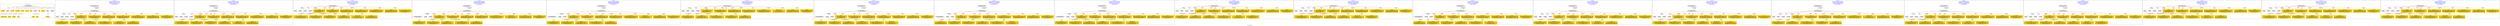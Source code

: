 digraph n0 {
fontcolor="blue"
remincross="true"
label="s28-wildlife-art.csv"
subgraph cluster_0 {
label="1-correct model"
n2[style="filled",color="white",fillcolor="lightgray",label="CulturalHeritageObject1"];
n3[shape="plaintext",style="filled",fillcolor="gold",label="Create Date"];
n4[style="filled",color="white",fillcolor="lightgray",label="Person1"];
n5[shape="plaintext",style="filled",fillcolor="gold",label="Description"];
n6[shape="plaintext",style="filled",fillcolor="gold",label="Measurements"];
n7[shape="plaintext",style="filled",fillcolor="gold",label="Materials"];
n8[shape="plaintext",style="filled",fillcolor="gold",label="Credit Line"];
n9[shape="plaintext",style="filled",fillcolor="gold",label="Owner"];
n10[style="filled",color="white",fillcolor="lightgray",label="Concept1"];
n11[shape="plaintext",style="filled",fillcolor="gold",label="Title"];
n12[shape="plaintext",style="filled",fillcolor="gold",label="ID Number"];
n13[style="filled",color="white",fillcolor="lightgray",label="Place1"];
n14[style="filled",color="white",fillcolor="lightgray",label="Concept2"];
n15[shape="plaintext",style="filled",fillcolor="gold",label="Maker Bio Country"];
n16[shape="plaintext",style="filled",fillcolor="gold",label="birthDate"];
n17[shape="plaintext",style="filled",fillcolor="gold",label="deathDate"];
n18[shape="plaintext",style="filled",fillcolor="gold",label="Maker"];
n19[shape="plaintext",style="filled",fillcolor="gold",label="Place Made"];
n20[shape="plaintext",style="filled",fillcolor="gold",label="Category"];
n21[shape="plaintext",style="filled",fillcolor="gold",label="Option1"];
}
subgraph cluster_1 {
label="candidate 0\nlink coherence:0.9444444444444444\nnode coherence:0.9444444444444444\nconfidence:0.4022489710797875\nmapping score:0.5514619077388466\ncost:17.99976\n-precision:0.67-recall:0.63"
n23[style="filled",color="white",fillcolor="lightgray",label="CulturalHeritageObject1"];
n24[style="filled",color="white",fillcolor="lightgray",label="Person1"];
n25[style="filled",color="white",fillcolor="lightgray",label="Person2"];
n26[style="filled",color="white",fillcolor="lightgray",label="Concept1"];
n27[style="filled",color="white",fillcolor="lightgray",label="Concept2"];
n28[style="filled",color="white",fillcolor="lightgray",label="EuropeanaAggregation1"];
n29[shape="plaintext",style="filled",fillcolor="gold",label="birthDate\n[CulturalHeritageObject,created,0.364]\n[Person,dateOfDeath,0.308]\n[Person,dateOfBirth,0.247]\n[CulturalHeritageObject,title,0.081]"];
n30[shape="plaintext",style="filled",fillcolor="gold",label="Maker\n[Person,nameOfThePerson,0.398]\n[CulturalHeritageObject,provenance,0.251]\n[CulturalHeritageObject,description,0.23]\n[Document,classLink,0.12]"];
n31[shape="plaintext",style="filled",fillcolor="gold",label="Option1\n[CulturalHeritageObject,description,0.277]\n[CulturalHeritageObject,title,0.272]\n[Person,countryAssociatedWithThePerson,0.239]\n[Person,nameOfThePerson,0.212]"];
n32[shape="plaintext",style="filled",fillcolor="gold",label="Place Made\n[Person,biographicalInformation,0.364]\n[CulturalHeritageObject,title,0.241]\n[CulturalHeritageObject,description,0.213]\n[Concept,prefLabel,0.183]"];
n33[shape="plaintext",style="filled",fillcolor="gold",label="Title\n[CulturalHeritageObject,description,0.404]\n[Person,biographicalInformation,0.22]\n[CulturalHeritageObject,title,0.192]\n[Concept,prefLabel,0.184]"];
n34[shape="plaintext",style="filled",fillcolor="gold",label="Credit Line\n[CulturalHeritageObject,provenance,0.454]\n[CulturalHeritageObject,rightsHolder,0.218]\n[CulturalHeritageObject,description,0.184]\n[Person,biographicalInformation,0.145]"];
n35[shape="plaintext",style="filled",fillcolor="gold",label="Category\n[Concept,prefLabel,0.456]\n[Person,biographicalInformation,0.252]\n[CulturalHeritageObject,description,0.2]\n[CulturalHeritageObject,medium,0.092]"];
n36[shape="plaintext",style="filled",fillcolor="gold",label="deathDate\n[Person,dateOfDeath,0.485]\n[CulturalHeritageObject,created,0.313]\n[CulturalHeritageObject,title,0.11]\n[CulturalHeritageObject,provenance,0.092]"];
n37[shape="plaintext",style="filled",fillcolor="gold",label="Owner\n[CulturalHeritageObject,provenance,0.379]\n[CulturalHeritageObject,rightsHolder,0.368]\n[CulturalHeritageObject,description,0.14]\n[CulturalHeritageObject,title,0.113]"];
n38[shape="plaintext",style="filled",fillcolor="gold",label="Maker Bio Country\n[Place,label,0.664]\n[CulturalHeritageObject,provenance,0.135]\n[Concept,prefLabel,0.129]\n[Person,biographicalInformation,0.071]"];
n39[shape="plaintext",style="filled",fillcolor="gold",label="Measurements\n[CulturalHeritageObject,extent,0.543]\n[CulturalHeritageObject,accessionNumber,0.231]\n[CulturalHeritageObject,description,0.145]\n[CulturalHeritageObject,title,0.082]"];
n40[shape="plaintext",style="filled",fillcolor="gold",label="Materials\n[CulturalHeritageObject,medium,0.763]\n[Person,biographicalInformation,0.094]\n[CulturalHeritageObject,description,0.088]\n[CulturalHeritageObject,provenance,0.055]"];
n41[shape="plaintext",style="filled",fillcolor="gold",label="Description\n[CulturalHeritageObject,description,0.502]\n[CulturalHeritageObject,title,0.231]\n[Person,biographicalInformation,0.21]\n[Concept,prefLabel,0.057]"];
}
subgraph cluster_2 {
label="candidate 1\nlink coherence:0.9444444444444444\nnode coherence:0.9444444444444444\nconfidence:0.4022489710797875\nmapping score:0.5514619077388466\ncost:116.99976\n-precision:0.61-recall:0.58"
n43[style="filled",color="white",fillcolor="lightgray",label="CulturalHeritageObject1"];
n44[style="filled",color="white",fillcolor="lightgray",label="Person1"];
n45[style="filled",color="white",fillcolor="lightgray",label="Person2"];
n46[style="filled",color="white",fillcolor="lightgray",label="Concept1"];
n47[style="filled",color="white",fillcolor="lightgray",label="Concept2"];
n48[style="filled",color="white",fillcolor="lightgray",label="EuropeanaAggregation1"];
n49[shape="plaintext",style="filled",fillcolor="gold",label="Option1\n[CulturalHeritageObject,description,0.277]\n[CulturalHeritageObject,title,0.272]\n[Person,countryAssociatedWithThePerson,0.239]\n[Person,nameOfThePerson,0.212]"];
n50[shape="plaintext",style="filled",fillcolor="gold",label="birthDate\n[CulturalHeritageObject,created,0.364]\n[Person,dateOfDeath,0.308]\n[Person,dateOfBirth,0.247]\n[CulturalHeritageObject,title,0.081]"];
n51[shape="plaintext",style="filled",fillcolor="gold",label="Maker\n[Person,nameOfThePerson,0.398]\n[CulturalHeritageObject,provenance,0.251]\n[CulturalHeritageObject,description,0.23]\n[Document,classLink,0.12]"];
n52[shape="plaintext",style="filled",fillcolor="gold",label="Title\n[CulturalHeritageObject,description,0.404]\n[Person,biographicalInformation,0.22]\n[CulturalHeritageObject,title,0.192]\n[Concept,prefLabel,0.184]"];
n53[shape="plaintext",style="filled",fillcolor="gold",label="Credit Line\n[CulturalHeritageObject,provenance,0.454]\n[CulturalHeritageObject,rightsHolder,0.218]\n[CulturalHeritageObject,description,0.184]\n[Person,biographicalInformation,0.145]"];
n54[shape="plaintext",style="filled",fillcolor="gold",label="Category\n[Concept,prefLabel,0.456]\n[Person,biographicalInformation,0.252]\n[CulturalHeritageObject,description,0.2]\n[CulturalHeritageObject,medium,0.092]"];
n55[shape="plaintext",style="filled",fillcolor="gold",label="Place Made\n[Person,biographicalInformation,0.364]\n[CulturalHeritageObject,title,0.241]\n[CulturalHeritageObject,description,0.213]\n[Concept,prefLabel,0.183]"];
n56[shape="plaintext",style="filled",fillcolor="gold",label="Owner\n[CulturalHeritageObject,provenance,0.379]\n[CulturalHeritageObject,rightsHolder,0.368]\n[CulturalHeritageObject,description,0.14]\n[CulturalHeritageObject,title,0.113]"];
n57[shape="plaintext",style="filled",fillcolor="gold",label="Maker Bio Country\n[Place,label,0.664]\n[CulturalHeritageObject,provenance,0.135]\n[Concept,prefLabel,0.129]\n[Person,biographicalInformation,0.071]"];
n58[shape="plaintext",style="filled",fillcolor="gold",label="deathDate\n[Person,dateOfDeath,0.485]\n[CulturalHeritageObject,created,0.313]\n[CulturalHeritageObject,title,0.11]\n[CulturalHeritageObject,provenance,0.092]"];
n59[shape="plaintext",style="filled",fillcolor="gold",label="Measurements\n[CulturalHeritageObject,extent,0.543]\n[CulturalHeritageObject,accessionNumber,0.231]\n[CulturalHeritageObject,description,0.145]\n[CulturalHeritageObject,title,0.082]"];
n60[shape="plaintext",style="filled",fillcolor="gold",label="Materials\n[CulturalHeritageObject,medium,0.763]\n[Person,biographicalInformation,0.094]\n[CulturalHeritageObject,description,0.088]\n[CulturalHeritageObject,provenance,0.055]"];
n61[shape="plaintext",style="filled",fillcolor="gold",label="Description\n[CulturalHeritageObject,description,0.502]\n[CulturalHeritageObject,title,0.231]\n[Person,biographicalInformation,0.21]\n[Concept,prefLabel,0.057]"];
}
subgraph cluster_3 {
label="candidate 10\nlink coherence:0.9411764705882353\nnode coherence:0.9444444444444444\nconfidence:0.39773340715615907\nmapping score:0.5499567197643037\ncost:115.99985\n-precision:0.53-recall:0.47"
n63[style="filled",color="white",fillcolor="lightgray",label="CulturalHeritageObject1"];
n64[style="filled",color="white",fillcolor="lightgray",label="Person1"];
n65[style="filled",color="white",fillcolor="lightgray",label="Person2"];
n66[style="filled",color="white",fillcolor="lightgray",label="Concept1"];
n67[style="filled",color="white",fillcolor="lightgray",label="Concept2"];
n68[shape="plaintext",style="filled",fillcolor="gold",label="Option1\n[CulturalHeritageObject,description,0.277]\n[CulturalHeritageObject,title,0.272]\n[Person,countryAssociatedWithThePerson,0.239]\n[Person,nameOfThePerson,0.212]"];
n69[shape="plaintext",style="filled",fillcolor="gold",label="birthDate\n[CulturalHeritageObject,created,0.364]\n[Person,dateOfDeath,0.308]\n[Person,dateOfBirth,0.247]\n[CulturalHeritageObject,title,0.081]"];
n70[shape="plaintext",style="filled",fillcolor="gold",label="Maker\n[Person,nameOfThePerson,0.398]\n[CulturalHeritageObject,provenance,0.251]\n[CulturalHeritageObject,description,0.23]\n[Document,classLink,0.12]"];
n71[shape="plaintext",style="filled",fillcolor="gold",label="Description\n[CulturalHeritageObject,description,0.502]\n[CulturalHeritageObject,title,0.231]\n[Person,biographicalInformation,0.21]\n[Concept,prefLabel,0.057]"];
n72[shape="plaintext",style="filled",fillcolor="gold",label="Credit Line\n[CulturalHeritageObject,provenance,0.454]\n[CulturalHeritageObject,rightsHolder,0.218]\n[CulturalHeritageObject,description,0.184]\n[Person,biographicalInformation,0.145]"];
n73[shape="plaintext",style="filled",fillcolor="gold",label="Category\n[Concept,prefLabel,0.456]\n[Person,biographicalInformation,0.252]\n[CulturalHeritageObject,description,0.2]\n[CulturalHeritageObject,medium,0.092]"];
n74[shape="plaintext",style="filled",fillcolor="gold",label="Place Made\n[Person,biographicalInformation,0.364]\n[CulturalHeritageObject,title,0.241]\n[CulturalHeritageObject,description,0.213]\n[Concept,prefLabel,0.183]"];
n75[shape="plaintext",style="filled",fillcolor="gold",label="Owner\n[CulturalHeritageObject,provenance,0.379]\n[CulturalHeritageObject,rightsHolder,0.368]\n[CulturalHeritageObject,description,0.14]\n[CulturalHeritageObject,title,0.113]"];
n76[shape="plaintext",style="filled",fillcolor="gold",label="Maker Bio Country\n[Place,label,0.664]\n[CulturalHeritageObject,provenance,0.135]\n[Concept,prefLabel,0.129]\n[Person,biographicalInformation,0.071]"];
n77[shape="plaintext",style="filled",fillcolor="gold",label="deathDate\n[Person,dateOfDeath,0.485]\n[CulturalHeritageObject,created,0.313]\n[CulturalHeritageObject,title,0.11]\n[CulturalHeritageObject,provenance,0.092]"];
n78[shape="plaintext",style="filled",fillcolor="gold",label="Measurements\n[CulturalHeritageObject,extent,0.543]\n[CulturalHeritageObject,accessionNumber,0.231]\n[CulturalHeritageObject,description,0.145]\n[CulturalHeritageObject,title,0.082]"];
n79[shape="plaintext",style="filled",fillcolor="gold",label="Materials\n[CulturalHeritageObject,medium,0.763]\n[Person,biographicalInformation,0.094]\n[CulturalHeritageObject,description,0.088]\n[CulturalHeritageObject,provenance,0.055]"];
n80[shape="plaintext",style="filled",fillcolor="gold",label="Title\n[CulturalHeritageObject,description,0.404]\n[Person,biographicalInformation,0.22]\n[CulturalHeritageObject,title,0.192]\n[Concept,prefLabel,0.184]"];
}
subgraph cluster_4 {
label="candidate 11\nlink coherence:0.9411764705882353\nnode coherence:0.9411764705882353\nconfidence:0.39537725585358846\nmapping score:0.5609025241985566\ncost:16.99977\n-precision:0.65-recall:0.58"
n82[style="filled",color="white",fillcolor="lightgray",label="CulturalHeritageObject1"];
n83[style="filled",color="white",fillcolor="lightgray",label="CulturalHeritageObject2"];
n84[style="filled",color="white",fillcolor="lightgray",label="Person1"];
n85[style="filled",color="white",fillcolor="lightgray",label="Concept1"];
n86[style="filled",color="white",fillcolor="lightgray",label="EuropeanaAggregation1"];
n87[shape="plaintext",style="filled",fillcolor="gold",label="birthDate\n[CulturalHeritageObject,created,0.364]\n[Person,dateOfDeath,0.308]\n[Person,dateOfBirth,0.247]\n[CulturalHeritageObject,title,0.081]"];
n88[shape="plaintext",style="filled",fillcolor="gold",label="Maker\n[Person,nameOfThePerson,0.398]\n[CulturalHeritageObject,provenance,0.251]\n[CulturalHeritageObject,description,0.23]\n[Document,classLink,0.12]"];
n89[shape="plaintext",style="filled",fillcolor="gold",label="Title\n[CulturalHeritageObject,description,0.404]\n[Person,biographicalInformation,0.22]\n[CulturalHeritageObject,title,0.192]\n[Concept,prefLabel,0.184]"];
n90[shape="plaintext",style="filled",fillcolor="gold",label="Credit Line\n[CulturalHeritageObject,provenance,0.454]\n[CulturalHeritageObject,rightsHolder,0.218]\n[CulturalHeritageObject,description,0.184]\n[Person,biographicalInformation,0.145]"];
n91[shape="plaintext",style="filled",fillcolor="gold",label="deathDate\n[Person,dateOfDeath,0.485]\n[CulturalHeritageObject,created,0.313]\n[CulturalHeritageObject,title,0.11]\n[CulturalHeritageObject,provenance,0.092]"];
n92[shape="plaintext",style="filled",fillcolor="gold",label="Owner\n[CulturalHeritageObject,provenance,0.379]\n[CulturalHeritageObject,rightsHolder,0.368]\n[CulturalHeritageObject,description,0.14]\n[CulturalHeritageObject,title,0.113]"];
n93[shape="plaintext",style="filled",fillcolor="gold",label="Category\n[Concept,prefLabel,0.456]\n[Person,biographicalInformation,0.252]\n[CulturalHeritageObject,description,0.2]\n[CulturalHeritageObject,medium,0.092]"];
n94[shape="plaintext",style="filled",fillcolor="gold",label="Option1\n[CulturalHeritageObject,description,0.277]\n[CulturalHeritageObject,title,0.272]\n[Person,countryAssociatedWithThePerson,0.239]\n[Person,nameOfThePerson,0.212]"];
n95[shape="plaintext",style="filled",fillcolor="gold",label="Measurements\n[CulturalHeritageObject,extent,0.543]\n[CulturalHeritageObject,accessionNumber,0.231]\n[CulturalHeritageObject,description,0.145]\n[CulturalHeritageObject,title,0.082]"];
n96[shape="plaintext",style="filled",fillcolor="gold",label="Maker Bio Country\n[Place,label,0.664]\n[CulturalHeritageObject,provenance,0.135]\n[Concept,prefLabel,0.129]\n[Person,biographicalInformation,0.071]"];
n97[shape="plaintext",style="filled",fillcolor="gold",label="Materials\n[CulturalHeritageObject,medium,0.763]\n[Person,biographicalInformation,0.094]\n[CulturalHeritageObject,description,0.088]\n[CulturalHeritageObject,provenance,0.055]"];
n98[shape="plaintext",style="filled",fillcolor="gold",label="Description\n[CulturalHeritageObject,description,0.502]\n[CulturalHeritageObject,title,0.231]\n[Person,biographicalInformation,0.21]\n[Concept,prefLabel,0.057]"];
n99[shape="plaintext",style="filled",fillcolor="gold",label="Place Made\n[Person,biographicalInformation,0.364]\n[CulturalHeritageObject,title,0.241]\n[CulturalHeritageObject,description,0.213]\n[Concept,prefLabel,0.183]"];
}
subgraph cluster_5 {
label="candidate 12\nlink coherence:0.9411764705882353\nnode coherence:0.9411764705882353\nconfidence:0.39086169192995995\nmapping score:0.5593973362240138\ncost:16.99977\n-precision:0.53-recall:0.47"
n101[style="filled",color="white",fillcolor="lightgray",label="CulturalHeritageObject1"];
n102[style="filled",color="white",fillcolor="lightgray",label="CulturalHeritageObject2"];
n103[style="filled",color="white",fillcolor="lightgray",label="Person1"];
n104[style="filled",color="white",fillcolor="lightgray",label="Concept1"];
n105[style="filled",color="white",fillcolor="lightgray",label="EuropeanaAggregation1"];
n106[shape="plaintext",style="filled",fillcolor="gold",label="birthDate\n[CulturalHeritageObject,created,0.364]\n[Person,dateOfDeath,0.308]\n[Person,dateOfBirth,0.247]\n[CulturalHeritageObject,title,0.081]"];
n107[shape="plaintext",style="filled",fillcolor="gold",label="Maker\n[Person,nameOfThePerson,0.398]\n[CulturalHeritageObject,provenance,0.251]\n[CulturalHeritageObject,description,0.23]\n[Document,classLink,0.12]"];
n108[shape="plaintext",style="filled",fillcolor="gold",label="Description\n[CulturalHeritageObject,description,0.502]\n[CulturalHeritageObject,title,0.231]\n[Person,biographicalInformation,0.21]\n[Concept,prefLabel,0.057]"];
n109[shape="plaintext",style="filled",fillcolor="gold",label="Credit Line\n[CulturalHeritageObject,provenance,0.454]\n[CulturalHeritageObject,rightsHolder,0.218]\n[CulturalHeritageObject,description,0.184]\n[Person,biographicalInformation,0.145]"];
n110[shape="plaintext",style="filled",fillcolor="gold",label="deathDate\n[Person,dateOfDeath,0.485]\n[CulturalHeritageObject,created,0.313]\n[CulturalHeritageObject,title,0.11]\n[CulturalHeritageObject,provenance,0.092]"];
n111[shape="plaintext",style="filled",fillcolor="gold",label="Owner\n[CulturalHeritageObject,provenance,0.379]\n[CulturalHeritageObject,rightsHolder,0.368]\n[CulturalHeritageObject,description,0.14]\n[CulturalHeritageObject,title,0.113]"];
n112[shape="plaintext",style="filled",fillcolor="gold",label="Category\n[Concept,prefLabel,0.456]\n[Person,biographicalInformation,0.252]\n[CulturalHeritageObject,description,0.2]\n[CulturalHeritageObject,medium,0.092]"];
n113[shape="plaintext",style="filled",fillcolor="gold",label="Option1\n[CulturalHeritageObject,description,0.277]\n[CulturalHeritageObject,title,0.272]\n[Person,countryAssociatedWithThePerson,0.239]\n[Person,nameOfThePerson,0.212]"];
n114[shape="plaintext",style="filled",fillcolor="gold",label="Measurements\n[CulturalHeritageObject,extent,0.543]\n[CulturalHeritageObject,accessionNumber,0.231]\n[CulturalHeritageObject,description,0.145]\n[CulturalHeritageObject,title,0.082]"];
n115[shape="plaintext",style="filled",fillcolor="gold",label="Maker Bio Country\n[Place,label,0.664]\n[CulturalHeritageObject,provenance,0.135]\n[Concept,prefLabel,0.129]\n[Person,biographicalInformation,0.071]"];
n116[shape="plaintext",style="filled",fillcolor="gold",label="Materials\n[CulturalHeritageObject,medium,0.763]\n[Person,biographicalInformation,0.094]\n[CulturalHeritageObject,description,0.088]\n[CulturalHeritageObject,provenance,0.055]"];
n117[shape="plaintext",style="filled",fillcolor="gold",label="Title\n[CulturalHeritageObject,description,0.404]\n[Person,biographicalInformation,0.22]\n[CulturalHeritageObject,title,0.192]\n[Concept,prefLabel,0.184]"];
n118[shape="plaintext",style="filled",fillcolor="gold",label="Place Made\n[Person,biographicalInformation,0.364]\n[CulturalHeritageObject,title,0.241]\n[CulturalHeritageObject,description,0.213]\n[Concept,prefLabel,0.183]"];
}
subgraph cluster_6 {
label="candidate 13\nlink coherence:0.9411764705882353\nnode coherence:0.9444444444444444\nconfidence:0.3888023164402345\nmapping score:0.5469796895256622\ncost:16.99985\n-precision:0.71-recall:0.63"
n120[style="filled",color="white",fillcolor="lightgray",label="CulturalHeritageObject1"];
n121[style="filled",color="white",fillcolor="lightgray",label="Person1"];
n122[style="filled",color="white",fillcolor="lightgray",label="Person2"];
n123[style="filled",color="white",fillcolor="lightgray",label="Concept1"];
n124[style="filled",color="white",fillcolor="lightgray",label="Concept2"];
n125[shape="plaintext",style="filled",fillcolor="gold",label="birthDate\n[CulturalHeritageObject,created,0.364]\n[Person,dateOfDeath,0.308]\n[Person,dateOfBirth,0.247]\n[CulturalHeritageObject,title,0.081]"];
n126[shape="plaintext",style="filled",fillcolor="gold",label="Maker\n[Person,nameOfThePerson,0.398]\n[CulturalHeritageObject,provenance,0.251]\n[CulturalHeritageObject,description,0.23]\n[Document,classLink,0.12]"];
n127[shape="plaintext",style="filled",fillcolor="gold",label="Option1\n[CulturalHeritageObject,description,0.277]\n[CulturalHeritageObject,title,0.272]\n[Person,countryAssociatedWithThePerson,0.239]\n[Person,nameOfThePerson,0.212]"];
n128[shape="plaintext",style="filled",fillcolor="gold",label="Title\n[CulturalHeritageObject,description,0.404]\n[Person,biographicalInformation,0.22]\n[CulturalHeritageObject,title,0.192]\n[Concept,prefLabel,0.184]"];
n129[shape="plaintext",style="filled",fillcolor="gold",label="Credit Line\n[CulturalHeritageObject,provenance,0.454]\n[CulturalHeritageObject,rightsHolder,0.218]\n[CulturalHeritageObject,description,0.184]\n[Person,biographicalInformation,0.145]"];
n130[shape="plaintext",style="filled",fillcolor="gold",label="Category\n[Concept,prefLabel,0.456]\n[Person,biographicalInformation,0.252]\n[CulturalHeritageObject,description,0.2]\n[CulturalHeritageObject,medium,0.092]"];
n131[shape="plaintext",style="filled",fillcolor="gold",label="deathDate\n[Person,dateOfDeath,0.485]\n[CulturalHeritageObject,created,0.313]\n[CulturalHeritageObject,title,0.11]\n[CulturalHeritageObject,provenance,0.092]"];
n132[shape="plaintext",style="filled",fillcolor="gold",label="Owner\n[CulturalHeritageObject,provenance,0.379]\n[CulturalHeritageObject,rightsHolder,0.368]\n[CulturalHeritageObject,description,0.14]\n[CulturalHeritageObject,title,0.113]"];
n133[shape="plaintext",style="filled",fillcolor="gold",label="Place Made\n[Person,biographicalInformation,0.364]\n[CulturalHeritageObject,title,0.241]\n[CulturalHeritageObject,description,0.213]\n[Concept,prefLabel,0.183]"];
n134[shape="plaintext",style="filled",fillcolor="gold",label="Measurements\n[CulturalHeritageObject,extent,0.543]\n[CulturalHeritageObject,accessionNumber,0.231]\n[CulturalHeritageObject,description,0.145]\n[CulturalHeritageObject,title,0.082]"];
n135[shape="plaintext",style="filled",fillcolor="gold",label="Maker Bio Country\n[Place,label,0.664]\n[CulturalHeritageObject,provenance,0.135]\n[Concept,prefLabel,0.129]\n[Person,biographicalInformation,0.071]"];
n136[shape="plaintext",style="filled",fillcolor="gold",label="Materials\n[CulturalHeritageObject,medium,0.763]\n[Person,biographicalInformation,0.094]\n[CulturalHeritageObject,description,0.088]\n[CulturalHeritageObject,provenance,0.055]"];
n137[shape="plaintext",style="filled",fillcolor="gold",label="Description\n[CulturalHeritageObject,description,0.502]\n[CulturalHeritageObject,title,0.231]\n[Person,biographicalInformation,0.21]\n[Concept,prefLabel,0.057]"];
}
subgraph cluster_7 {
label="candidate 14\nlink coherence:0.9411764705882353\nnode coherence:0.9411764705882353\nconfidence:0.380032927891073\nmapping score:0.5557877482110515\ncost:16.99977\n-precision:0.53-recall:0.47"
n139[style="filled",color="white",fillcolor="lightgray",label="CulturalHeritageObject1"];
n140[style="filled",color="white",fillcolor="lightgray",label="CulturalHeritageObject2"];
n141[style="filled",color="white",fillcolor="lightgray",label="Person1"];
n142[style="filled",color="white",fillcolor="lightgray",label="Concept1"];
n143[style="filled",color="white",fillcolor="lightgray",label="EuropeanaAggregation1"];
n144[shape="plaintext",style="filled",fillcolor="gold",label="birthDate\n[CulturalHeritageObject,created,0.364]\n[Person,dateOfDeath,0.308]\n[Person,dateOfBirth,0.247]\n[CulturalHeritageObject,title,0.081]"];
n145[shape="plaintext",style="filled",fillcolor="gold",label="Maker\n[Person,nameOfThePerson,0.398]\n[CulturalHeritageObject,provenance,0.251]\n[CulturalHeritageObject,description,0.23]\n[Document,classLink,0.12]"];
n146[shape="plaintext",style="filled",fillcolor="gold",label="Title\n[CulturalHeritageObject,description,0.404]\n[Person,biographicalInformation,0.22]\n[CulturalHeritageObject,title,0.192]\n[Concept,prefLabel,0.184]"];
n147[shape="plaintext",style="filled",fillcolor="gold",label="Category\n[Concept,prefLabel,0.456]\n[Person,biographicalInformation,0.252]\n[CulturalHeritageObject,description,0.2]\n[CulturalHeritageObject,medium,0.092]"];
n148[shape="plaintext",style="filled",fillcolor="gold",label="Credit Line\n[CulturalHeritageObject,provenance,0.454]\n[CulturalHeritageObject,rightsHolder,0.218]\n[CulturalHeritageObject,description,0.184]\n[Person,biographicalInformation,0.145]"];
n149[shape="plaintext",style="filled",fillcolor="gold",label="deathDate\n[Person,dateOfDeath,0.485]\n[CulturalHeritageObject,created,0.313]\n[CulturalHeritageObject,title,0.11]\n[CulturalHeritageObject,provenance,0.092]"];
n150[shape="plaintext",style="filled",fillcolor="gold",label="Maker Bio Country\n[Place,label,0.664]\n[CulturalHeritageObject,provenance,0.135]\n[Concept,prefLabel,0.129]\n[Person,biographicalInformation,0.071]"];
n151[shape="plaintext",style="filled",fillcolor="gold",label="Option1\n[CulturalHeritageObject,description,0.277]\n[CulturalHeritageObject,title,0.272]\n[Person,countryAssociatedWithThePerson,0.239]\n[Person,nameOfThePerson,0.212]"];
n152[shape="plaintext",style="filled",fillcolor="gold",label="Measurements\n[CulturalHeritageObject,extent,0.543]\n[CulturalHeritageObject,accessionNumber,0.231]\n[CulturalHeritageObject,description,0.145]\n[CulturalHeritageObject,title,0.082]"];
n153[shape="plaintext",style="filled",fillcolor="gold",label="Owner\n[CulturalHeritageObject,provenance,0.379]\n[CulturalHeritageObject,rightsHolder,0.368]\n[CulturalHeritageObject,description,0.14]\n[CulturalHeritageObject,title,0.113]"];
n154[shape="plaintext",style="filled",fillcolor="gold",label="Materials\n[CulturalHeritageObject,medium,0.763]\n[Person,biographicalInformation,0.094]\n[CulturalHeritageObject,description,0.088]\n[CulturalHeritageObject,provenance,0.055]"];
n155[shape="plaintext",style="filled",fillcolor="gold",label="Description\n[CulturalHeritageObject,description,0.502]\n[CulturalHeritageObject,title,0.231]\n[Person,biographicalInformation,0.21]\n[Concept,prefLabel,0.057]"];
n156[shape="plaintext",style="filled",fillcolor="gold",label="Place Made\n[Person,biographicalInformation,0.364]\n[CulturalHeritageObject,title,0.241]\n[CulturalHeritageObject,description,0.213]\n[Concept,prefLabel,0.183]"];
}
subgraph cluster_8 {
label="candidate 15\nlink coherence:0.9411764705882353\nnode coherence:0.9411764705882353\nconfidence:0.3760157935562361\nmapping score:0.5544487034327724\ncost:115.99977\n-precision:0.53-recall:0.47"
n158[style="filled",color="white",fillcolor="lightgray",label="CulturalHeritageObject1"];
n159[style="filled",color="white",fillcolor="lightgray",label="CulturalHeritageObject2"];
n160[style="filled",color="white",fillcolor="lightgray",label="Person1"];
n161[style="filled",color="white",fillcolor="lightgray",label="Concept1"];
n162[style="filled",color="white",fillcolor="lightgray",label="EuropeanaAggregation1"];
n163[shape="plaintext",style="filled",fillcolor="gold",label="birthDate\n[CulturalHeritageObject,created,0.364]\n[Person,dateOfDeath,0.308]\n[Person,dateOfBirth,0.247]\n[CulturalHeritageObject,title,0.081]"];
n164[shape="plaintext",style="filled",fillcolor="gold",label="Maker\n[Person,nameOfThePerson,0.398]\n[CulturalHeritageObject,provenance,0.251]\n[CulturalHeritageObject,description,0.23]\n[Document,classLink,0.12]"];
n165[shape="plaintext",style="filled",fillcolor="gold",label="Title\n[CulturalHeritageObject,description,0.404]\n[Person,biographicalInformation,0.22]\n[CulturalHeritageObject,title,0.192]\n[Concept,prefLabel,0.184]"];
n166[shape="plaintext",style="filled",fillcolor="gold",label="Credit Line\n[CulturalHeritageObject,provenance,0.454]\n[CulturalHeritageObject,rightsHolder,0.218]\n[CulturalHeritageObject,description,0.184]\n[Person,biographicalInformation,0.145]"];
n167[shape="plaintext",style="filled",fillcolor="gold",label="deathDate\n[Person,dateOfDeath,0.485]\n[CulturalHeritageObject,created,0.313]\n[CulturalHeritageObject,title,0.11]\n[CulturalHeritageObject,provenance,0.092]"];
n168[shape="plaintext",style="filled",fillcolor="gold",label="Category\n[Concept,prefLabel,0.456]\n[Person,biographicalInformation,0.252]\n[CulturalHeritageObject,description,0.2]\n[CulturalHeritageObject,medium,0.092]"];
n169[shape="plaintext",style="filled",fillcolor="gold",label="Maker Bio Country\n[Place,label,0.664]\n[CulturalHeritageObject,provenance,0.135]\n[Concept,prefLabel,0.129]\n[Person,biographicalInformation,0.071]"];
n170[shape="plaintext",style="filled",fillcolor="gold",label="Option1\n[CulturalHeritageObject,description,0.277]\n[CulturalHeritageObject,title,0.272]\n[Person,countryAssociatedWithThePerson,0.239]\n[Person,nameOfThePerson,0.212]"];
n171[shape="plaintext",style="filled",fillcolor="gold",label="Measurements\n[CulturalHeritageObject,extent,0.543]\n[CulturalHeritageObject,accessionNumber,0.231]\n[CulturalHeritageObject,description,0.145]\n[CulturalHeritageObject,title,0.082]"];
n172[shape="plaintext",style="filled",fillcolor="gold",label="Owner\n[CulturalHeritageObject,provenance,0.379]\n[CulturalHeritageObject,rightsHolder,0.368]\n[CulturalHeritageObject,description,0.14]\n[CulturalHeritageObject,title,0.113]"];
n173[shape="plaintext",style="filled",fillcolor="gold",label="Materials\n[CulturalHeritageObject,medium,0.763]\n[Person,biographicalInformation,0.094]\n[CulturalHeritageObject,description,0.088]\n[CulturalHeritageObject,provenance,0.055]"];
n174[shape="plaintext",style="filled",fillcolor="gold",label="Description\n[CulturalHeritageObject,description,0.502]\n[CulturalHeritageObject,title,0.231]\n[Person,biographicalInformation,0.21]\n[Concept,prefLabel,0.057]"];
n175[shape="plaintext",style="filled",fillcolor="gold",label="Place Made\n[Person,biographicalInformation,0.364]\n[CulturalHeritageObject,title,0.241]\n[CulturalHeritageObject,description,0.213]\n[Concept,prefLabel,0.183]"];
}
subgraph cluster_9 {
label="candidate 16\nlink coherence:0.9411764705882353\nnode coherence:0.9411764705882353\nconfidence:0.3755173639674446\nmapping score:0.5542825602365088\ncost:16.99977\n-precision:0.41-recall:0.37"
n177[style="filled",color="white",fillcolor="lightgray",label="CulturalHeritageObject1"];
n178[style="filled",color="white",fillcolor="lightgray",label="CulturalHeritageObject2"];
n179[style="filled",color="white",fillcolor="lightgray",label="Person1"];
n180[style="filled",color="white",fillcolor="lightgray",label="Concept1"];
n181[style="filled",color="white",fillcolor="lightgray",label="EuropeanaAggregation1"];
n182[shape="plaintext",style="filled",fillcolor="gold",label="birthDate\n[CulturalHeritageObject,created,0.364]\n[Person,dateOfDeath,0.308]\n[Person,dateOfBirth,0.247]\n[CulturalHeritageObject,title,0.081]"];
n183[shape="plaintext",style="filled",fillcolor="gold",label="Maker\n[Person,nameOfThePerson,0.398]\n[CulturalHeritageObject,provenance,0.251]\n[CulturalHeritageObject,description,0.23]\n[Document,classLink,0.12]"];
n184[shape="plaintext",style="filled",fillcolor="gold",label="Description\n[CulturalHeritageObject,description,0.502]\n[CulturalHeritageObject,title,0.231]\n[Person,biographicalInformation,0.21]\n[Concept,prefLabel,0.057]"];
n185[shape="plaintext",style="filled",fillcolor="gold",label="Category\n[Concept,prefLabel,0.456]\n[Person,biographicalInformation,0.252]\n[CulturalHeritageObject,description,0.2]\n[CulturalHeritageObject,medium,0.092]"];
n186[shape="plaintext",style="filled",fillcolor="gold",label="Credit Line\n[CulturalHeritageObject,provenance,0.454]\n[CulturalHeritageObject,rightsHolder,0.218]\n[CulturalHeritageObject,description,0.184]\n[Person,biographicalInformation,0.145]"];
n187[shape="plaintext",style="filled",fillcolor="gold",label="deathDate\n[Person,dateOfDeath,0.485]\n[CulturalHeritageObject,created,0.313]\n[CulturalHeritageObject,title,0.11]\n[CulturalHeritageObject,provenance,0.092]"];
n188[shape="plaintext",style="filled",fillcolor="gold",label="Maker Bio Country\n[Place,label,0.664]\n[CulturalHeritageObject,provenance,0.135]\n[Concept,prefLabel,0.129]\n[Person,biographicalInformation,0.071]"];
n189[shape="plaintext",style="filled",fillcolor="gold",label="Option1\n[CulturalHeritageObject,description,0.277]\n[CulturalHeritageObject,title,0.272]\n[Person,countryAssociatedWithThePerson,0.239]\n[Person,nameOfThePerson,0.212]"];
n190[shape="plaintext",style="filled",fillcolor="gold",label="Measurements\n[CulturalHeritageObject,extent,0.543]\n[CulturalHeritageObject,accessionNumber,0.231]\n[CulturalHeritageObject,description,0.145]\n[CulturalHeritageObject,title,0.082]"];
n191[shape="plaintext",style="filled",fillcolor="gold",label="Owner\n[CulturalHeritageObject,provenance,0.379]\n[CulturalHeritageObject,rightsHolder,0.368]\n[CulturalHeritageObject,description,0.14]\n[CulturalHeritageObject,title,0.113]"];
n192[shape="plaintext",style="filled",fillcolor="gold",label="Materials\n[CulturalHeritageObject,medium,0.763]\n[Person,biographicalInformation,0.094]\n[CulturalHeritageObject,description,0.088]\n[CulturalHeritageObject,provenance,0.055]"];
n193[shape="plaintext",style="filled",fillcolor="gold",label="Title\n[CulturalHeritageObject,description,0.404]\n[Person,biographicalInformation,0.22]\n[CulturalHeritageObject,title,0.192]\n[Concept,prefLabel,0.184]"];
n194[shape="plaintext",style="filled",fillcolor="gold",label="Place Made\n[Person,biographicalInformation,0.364]\n[CulturalHeritageObject,title,0.241]\n[CulturalHeritageObject,description,0.213]\n[Concept,prefLabel,0.183]"];
}
subgraph cluster_10 {
label="candidate 17\nlink coherence:0.9411764705882353\nnode coherence:0.9444444444444444\nconfidence:0.3726613881439927\nmapping score:0.5415993800935816\ncost:16.99985\n-precision:0.65-recall:0.58"
n196[style="filled",color="white",fillcolor="lightgray",label="CulturalHeritageObject1"];
n197[style="filled",color="white",fillcolor="lightgray",label="Person1"];
n198[style="filled",color="white",fillcolor="lightgray",label="Person2"];
n199[style="filled",color="white",fillcolor="lightgray",label="Concept1"];
n200[style="filled",color="white",fillcolor="lightgray",label="Concept2"];
n201[shape="plaintext",style="filled",fillcolor="gold",label="birthDate\n[CulturalHeritageObject,created,0.364]\n[Person,dateOfDeath,0.308]\n[Person,dateOfBirth,0.247]\n[CulturalHeritageObject,title,0.081]"];
n202[shape="plaintext",style="filled",fillcolor="gold",label="Maker\n[Person,nameOfThePerson,0.398]\n[CulturalHeritageObject,provenance,0.251]\n[CulturalHeritageObject,description,0.23]\n[Document,classLink,0.12]"];
n203[shape="plaintext",style="filled",fillcolor="gold",label="Option1\n[CulturalHeritageObject,description,0.277]\n[CulturalHeritageObject,title,0.272]\n[Person,countryAssociatedWithThePerson,0.239]\n[Person,nameOfThePerson,0.212]"];
n204[shape="plaintext",style="filled",fillcolor="gold",label="Title\n[CulturalHeritageObject,description,0.404]\n[Person,biographicalInformation,0.22]\n[CulturalHeritageObject,title,0.192]\n[Concept,prefLabel,0.184]"];
n205[shape="plaintext",style="filled",fillcolor="gold",label="Category\n[Concept,prefLabel,0.456]\n[Person,biographicalInformation,0.252]\n[CulturalHeritageObject,description,0.2]\n[CulturalHeritageObject,medium,0.092]"];
n206[shape="plaintext",style="filled",fillcolor="gold",label="Place Made\n[Person,biographicalInformation,0.364]\n[CulturalHeritageObject,title,0.241]\n[CulturalHeritageObject,description,0.213]\n[Concept,prefLabel,0.183]"];
n207[shape="plaintext",style="filled",fillcolor="gold",label="Credit Line\n[CulturalHeritageObject,provenance,0.454]\n[CulturalHeritageObject,rightsHolder,0.218]\n[CulturalHeritageObject,description,0.184]\n[Person,biographicalInformation,0.145]"];
n208[shape="plaintext",style="filled",fillcolor="gold",label="deathDate\n[Person,dateOfDeath,0.485]\n[CulturalHeritageObject,created,0.313]\n[CulturalHeritageObject,title,0.11]\n[CulturalHeritageObject,provenance,0.092]"];
n209[shape="plaintext",style="filled",fillcolor="gold",label="Owner\n[CulturalHeritageObject,provenance,0.379]\n[CulturalHeritageObject,rightsHolder,0.368]\n[CulturalHeritageObject,description,0.14]\n[CulturalHeritageObject,title,0.113]"];
n210[shape="plaintext",style="filled",fillcolor="gold",label="Maker Bio Country\n[Place,label,0.664]\n[CulturalHeritageObject,provenance,0.135]\n[Concept,prefLabel,0.129]\n[Person,biographicalInformation,0.071]"];
n211[shape="plaintext",style="filled",fillcolor="gold",label="Measurements\n[CulturalHeritageObject,extent,0.543]\n[CulturalHeritageObject,accessionNumber,0.231]\n[CulturalHeritageObject,description,0.145]\n[CulturalHeritageObject,title,0.082]"];
n212[shape="plaintext",style="filled",fillcolor="gold",label="Materials\n[CulturalHeritageObject,medium,0.763]\n[Person,biographicalInformation,0.094]\n[CulturalHeritageObject,description,0.088]\n[CulturalHeritageObject,provenance,0.055]"];
n213[shape="plaintext",style="filled",fillcolor="gold",label="Description\n[CulturalHeritageObject,description,0.502]\n[CulturalHeritageObject,title,0.231]\n[Person,biographicalInformation,0.21]\n[Concept,prefLabel,0.057]"];
}
subgraph cluster_11 {
label="candidate 18\nlink coherence:0.9411764705882353\nnode coherence:0.9444444444444444\nconfidence:0.3726613881439927\nmapping score:0.5415993800935816\ncost:115.99985\n-precision:0.59-recall:0.53"
n215[style="filled",color="white",fillcolor="lightgray",label="CulturalHeritageObject1"];
n216[style="filled",color="white",fillcolor="lightgray",label="Person1"];
n217[style="filled",color="white",fillcolor="lightgray",label="Person2"];
n218[style="filled",color="white",fillcolor="lightgray",label="Concept1"];
n219[style="filled",color="white",fillcolor="lightgray",label="Concept2"];
n220[shape="plaintext",style="filled",fillcolor="gold",label="Option1\n[CulturalHeritageObject,description,0.277]\n[CulturalHeritageObject,title,0.272]\n[Person,countryAssociatedWithThePerson,0.239]\n[Person,nameOfThePerson,0.212]"];
n221[shape="plaintext",style="filled",fillcolor="gold",label="birthDate\n[CulturalHeritageObject,created,0.364]\n[Person,dateOfDeath,0.308]\n[Person,dateOfBirth,0.247]\n[CulturalHeritageObject,title,0.081]"];
n222[shape="plaintext",style="filled",fillcolor="gold",label="Maker\n[Person,nameOfThePerson,0.398]\n[CulturalHeritageObject,provenance,0.251]\n[CulturalHeritageObject,description,0.23]\n[Document,classLink,0.12]"];
n223[shape="plaintext",style="filled",fillcolor="gold",label="Title\n[CulturalHeritageObject,description,0.404]\n[Person,biographicalInformation,0.22]\n[CulturalHeritageObject,title,0.192]\n[Concept,prefLabel,0.184]"];
n224[shape="plaintext",style="filled",fillcolor="gold",label="Place Made\n[Person,biographicalInformation,0.364]\n[CulturalHeritageObject,title,0.241]\n[CulturalHeritageObject,description,0.213]\n[Concept,prefLabel,0.183]"];
n225[shape="plaintext",style="filled",fillcolor="gold",label="Credit Line\n[CulturalHeritageObject,provenance,0.454]\n[CulturalHeritageObject,rightsHolder,0.218]\n[CulturalHeritageObject,description,0.184]\n[Person,biographicalInformation,0.145]"];
n226[shape="plaintext",style="filled",fillcolor="gold",label="Category\n[Concept,prefLabel,0.456]\n[Person,biographicalInformation,0.252]\n[CulturalHeritageObject,description,0.2]\n[CulturalHeritageObject,medium,0.092]"];
n227[shape="plaintext",style="filled",fillcolor="gold",label="Owner\n[CulturalHeritageObject,provenance,0.379]\n[CulturalHeritageObject,rightsHolder,0.368]\n[CulturalHeritageObject,description,0.14]\n[CulturalHeritageObject,title,0.113]"];
n228[shape="plaintext",style="filled",fillcolor="gold",label="Maker Bio Country\n[Place,label,0.664]\n[CulturalHeritageObject,provenance,0.135]\n[Concept,prefLabel,0.129]\n[Person,biographicalInformation,0.071]"];
n229[shape="plaintext",style="filled",fillcolor="gold",label="deathDate\n[Person,dateOfDeath,0.485]\n[CulturalHeritageObject,created,0.313]\n[CulturalHeritageObject,title,0.11]\n[CulturalHeritageObject,provenance,0.092]"];
n230[shape="plaintext",style="filled",fillcolor="gold",label="Measurements\n[CulturalHeritageObject,extent,0.543]\n[CulturalHeritageObject,accessionNumber,0.231]\n[CulturalHeritageObject,description,0.145]\n[CulturalHeritageObject,title,0.082]"];
n231[shape="plaintext",style="filled",fillcolor="gold",label="Materials\n[CulturalHeritageObject,medium,0.763]\n[Person,biographicalInformation,0.094]\n[CulturalHeritageObject,description,0.088]\n[CulturalHeritageObject,provenance,0.055]"];
n232[shape="plaintext",style="filled",fillcolor="gold",label="Description\n[CulturalHeritageObject,description,0.502]\n[CulturalHeritageObject,title,0.231]\n[Person,biographicalInformation,0.21]\n[Concept,prefLabel,0.057]"];
}
subgraph cluster_12 {
label="candidate 19\nlink coherence:0.9411764705882353\nnode coherence:0.9411764705882353\nconfidence:0.37150022963260765\nmapping score:0.5529435154582297\ncost:115.99977\n-precision:0.41-recall:0.37"
n234[style="filled",color="white",fillcolor="lightgray",label="CulturalHeritageObject1"];
n235[style="filled",color="white",fillcolor="lightgray",label="CulturalHeritageObject2"];
n236[style="filled",color="white",fillcolor="lightgray",label="Person1"];
n237[style="filled",color="white",fillcolor="lightgray",label="Concept1"];
n238[style="filled",color="white",fillcolor="lightgray",label="EuropeanaAggregation1"];
n239[shape="plaintext",style="filled",fillcolor="gold",label="birthDate\n[CulturalHeritageObject,created,0.364]\n[Person,dateOfDeath,0.308]\n[Person,dateOfBirth,0.247]\n[CulturalHeritageObject,title,0.081]"];
n240[shape="plaintext",style="filled",fillcolor="gold",label="Maker\n[Person,nameOfThePerson,0.398]\n[CulturalHeritageObject,provenance,0.251]\n[CulturalHeritageObject,description,0.23]\n[Document,classLink,0.12]"];
n241[shape="plaintext",style="filled",fillcolor="gold",label="Description\n[CulturalHeritageObject,description,0.502]\n[CulturalHeritageObject,title,0.231]\n[Person,biographicalInformation,0.21]\n[Concept,prefLabel,0.057]"];
n242[shape="plaintext",style="filled",fillcolor="gold",label="Credit Line\n[CulturalHeritageObject,provenance,0.454]\n[CulturalHeritageObject,rightsHolder,0.218]\n[CulturalHeritageObject,description,0.184]\n[Person,biographicalInformation,0.145]"];
n243[shape="plaintext",style="filled",fillcolor="gold",label="deathDate\n[Person,dateOfDeath,0.485]\n[CulturalHeritageObject,created,0.313]\n[CulturalHeritageObject,title,0.11]\n[CulturalHeritageObject,provenance,0.092]"];
n244[shape="plaintext",style="filled",fillcolor="gold",label="Category\n[Concept,prefLabel,0.456]\n[Person,biographicalInformation,0.252]\n[CulturalHeritageObject,description,0.2]\n[CulturalHeritageObject,medium,0.092]"];
n245[shape="plaintext",style="filled",fillcolor="gold",label="Maker Bio Country\n[Place,label,0.664]\n[CulturalHeritageObject,provenance,0.135]\n[Concept,prefLabel,0.129]\n[Person,biographicalInformation,0.071]"];
n246[shape="plaintext",style="filled",fillcolor="gold",label="Option1\n[CulturalHeritageObject,description,0.277]\n[CulturalHeritageObject,title,0.272]\n[Person,countryAssociatedWithThePerson,0.239]\n[Person,nameOfThePerson,0.212]"];
n247[shape="plaintext",style="filled",fillcolor="gold",label="Measurements\n[CulturalHeritageObject,extent,0.543]\n[CulturalHeritageObject,accessionNumber,0.231]\n[CulturalHeritageObject,description,0.145]\n[CulturalHeritageObject,title,0.082]"];
n248[shape="plaintext",style="filled",fillcolor="gold",label="Owner\n[CulturalHeritageObject,provenance,0.379]\n[CulturalHeritageObject,rightsHolder,0.368]\n[CulturalHeritageObject,description,0.14]\n[CulturalHeritageObject,title,0.113]"];
n249[shape="plaintext",style="filled",fillcolor="gold",label="Materials\n[CulturalHeritageObject,medium,0.763]\n[Person,biographicalInformation,0.094]\n[CulturalHeritageObject,description,0.088]\n[CulturalHeritageObject,provenance,0.055]"];
n250[shape="plaintext",style="filled",fillcolor="gold",label="Title\n[CulturalHeritageObject,description,0.404]\n[Person,biographicalInformation,0.22]\n[CulturalHeritageObject,title,0.192]\n[Concept,prefLabel,0.184]"];
n251[shape="plaintext",style="filled",fillcolor="gold",label="Place Made\n[Person,biographicalInformation,0.364]\n[CulturalHeritageObject,title,0.241]\n[CulturalHeritageObject,description,0.213]\n[Concept,prefLabel,0.183]"];
}
subgraph cluster_13 {
label="candidate 2\nlink coherence:0.9444444444444444\nnode coherence:0.9444444444444444\nconfidence:0.39773340715615907\nmapping score:0.5499567197643037\ncost:17.99976\n-precision:0.56-recall:0.53"
n253[style="filled",color="white",fillcolor="lightgray",label="CulturalHeritageObject1"];
n254[style="filled",color="white",fillcolor="lightgray",label="Person1"];
n255[style="filled",color="white",fillcolor="lightgray",label="Person2"];
n256[style="filled",color="white",fillcolor="lightgray",label="Concept1"];
n257[style="filled",color="white",fillcolor="lightgray",label="Concept2"];
n258[style="filled",color="white",fillcolor="lightgray",label="EuropeanaAggregation1"];
n259[shape="plaintext",style="filled",fillcolor="gold",label="birthDate\n[CulturalHeritageObject,created,0.364]\n[Person,dateOfDeath,0.308]\n[Person,dateOfBirth,0.247]\n[CulturalHeritageObject,title,0.081]"];
n260[shape="plaintext",style="filled",fillcolor="gold",label="Maker\n[Person,nameOfThePerson,0.398]\n[CulturalHeritageObject,provenance,0.251]\n[CulturalHeritageObject,description,0.23]\n[Document,classLink,0.12]"];
n261[shape="plaintext",style="filled",fillcolor="gold",label="Option1\n[CulturalHeritageObject,description,0.277]\n[CulturalHeritageObject,title,0.272]\n[Person,countryAssociatedWithThePerson,0.239]\n[Person,nameOfThePerson,0.212]"];
n262[shape="plaintext",style="filled",fillcolor="gold",label="Place Made\n[Person,biographicalInformation,0.364]\n[CulturalHeritageObject,title,0.241]\n[CulturalHeritageObject,description,0.213]\n[Concept,prefLabel,0.183]"];
n263[shape="plaintext",style="filled",fillcolor="gold",label="Description\n[CulturalHeritageObject,description,0.502]\n[CulturalHeritageObject,title,0.231]\n[Person,biographicalInformation,0.21]\n[Concept,prefLabel,0.057]"];
n264[shape="plaintext",style="filled",fillcolor="gold",label="Credit Line\n[CulturalHeritageObject,provenance,0.454]\n[CulturalHeritageObject,rightsHolder,0.218]\n[CulturalHeritageObject,description,0.184]\n[Person,biographicalInformation,0.145]"];
n265[shape="plaintext",style="filled",fillcolor="gold",label="Category\n[Concept,prefLabel,0.456]\n[Person,biographicalInformation,0.252]\n[CulturalHeritageObject,description,0.2]\n[CulturalHeritageObject,medium,0.092]"];
n266[shape="plaintext",style="filled",fillcolor="gold",label="deathDate\n[Person,dateOfDeath,0.485]\n[CulturalHeritageObject,created,0.313]\n[CulturalHeritageObject,title,0.11]\n[CulturalHeritageObject,provenance,0.092]"];
n267[shape="plaintext",style="filled",fillcolor="gold",label="Owner\n[CulturalHeritageObject,provenance,0.379]\n[CulturalHeritageObject,rightsHolder,0.368]\n[CulturalHeritageObject,description,0.14]\n[CulturalHeritageObject,title,0.113]"];
n268[shape="plaintext",style="filled",fillcolor="gold",label="Maker Bio Country\n[Place,label,0.664]\n[CulturalHeritageObject,provenance,0.135]\n[Concept,prefLabel,0.129]\n[Person,biographicalInformation,0.071]"];
n269[shape="plaintext",style="filled",fillcolor="gold",label="Measurements\n[CulturalHeritageObject,extent,0.543]\n[CulturalHeritageObject,accessionNumber,0.231]\n[CulturalHeritageObject,description,0.145]\n[CulturalHeritageObject,title,0.082]"];
n270[shape="plaintext",style="filled",fillcolor="gold",label="Materials\n[CulturalHeritageObject,medium,0.763]\n[Person,biographicalInformation,0.094]\n[CulturalHeritageObject,description,0.088]\n[CulturalHeritageObject,provenance,0.055]"];
n271[shape="plaintext",style="filled",fillcolor="gold",label="Title\n[CulturalHeritageObject,description,0.404]\n[Person,biographicalInformation,0.22]\n[CulturalHeritageObject,title,0.192]\n[Concept,prefLabel,0.184]"];
}
subgraph cluster_14 {
label="candidate 3\nlink coherence:0.9444444444444444\nnode coherence:0.9444444444444444\nconfidence:0.39773340715615907\nmapping score:0.5499567197643037\ncost:116.99976\n-precision:0.5-recall:0.47"
n273[style="filled",color="white",fillcolor="lightgray",label="CulturalHeritageObject1"];
n274[style="filled",color="white",fillcolor="lightgray",label="Person1"];
n275[style="filled",color="white",fillcolor="lightgray",label="Person2"];
n276[style="filled",color="white",fillcolor="lightgray",label="Concept1"];
n277[style="filled",color="white",fillcolor="lightgray",label="Concept2"];
n278[style="filled",color="white",fillcolor="lightgray",label="EuropeanaAggregation1"];
n279[shape="plaintext",style="filled",fillcolor="gold",label="Option1\n[CulturalHeritageObject,description,0.277]\n[CulturalHeritageObject,title,0.272]\n[Person,countryAssociatedWithThePerson,0.239]\n[Person,nameOfThePerson,0.212]"];
n280[shape="plaintext",style="filled",fillcolor="gold",label="birthDate\n[CulturalHeritageObject,created,0.364]\n[Person,dateOfDeath,0.308]\n[Person,dateOfBirth,0.247]\n[CulturalHeritageObject,title,0.081]"];
n281[shape="plaintext",style="filled",fillcolor="gold",label="Maker\n[Person,nameOfThePerson,0.398]\n[CulturalHeritageObject,provenance,0.251]\n[CulturalHeritageObject,description,0.23]\n[Document,classLink,0.12]"];
n282[shape="plaintext",style="filled",fillcolor="gold",label="Description\n[CulturalHeritageObject,description,0.502]\n[CulturalHeritageObject,title,0.231]\n[Person,biographicalInformation,0.21]\n[Concept,prefLabel,0.057]"];
n283[shape="plaintext",style="filled",fillcolor="gold",label="Credit Line\n[CulturalHeritageObject,provenance,0.454]\n[CulturalHeritageObject,rightsHolder,0.218]\n[CulturalHeritageObject,description,0.184]\n[Person,biographicalInformation,0.145]"];
n284[shape="plaintext",style="filled",fillcolor="gold",label="Category\n[Concept,prefLabel,0.456]\n[Person,biographicalInformation,0.252]\n[CulturalHeritageObject,description,0.2]\n[CulturalHeritageObject,medium,0.092]"];
n285[shape="plaintext",style="filled",fillcolor="gold",label="Place Made\n[Person,biographicalInformation,0.364]\n[CulturalHeritageObject,title,0.241]\n[CulturalHeritageObject,description,0.213]\n[Concept,prefLabel,0.183]"];
n286[shape="plaintext",style="filled",fillcolor="gold",label="Owner\n[CulturalHeritageObject,provenance,0.379]\n[CulturalHeritageObject,rightsHolder,0.368]\n[CulturalHeritageObject,description,0.14]\n[CulturalHeritageObject,title,0.113]"];
n287[shape="plaintext",style="filled",fillcolor="gold",label="Maker Bio Country\n[Place,label,0.664]\n[CulturalHeritageObject,provenance,0.135]\n[Concept,prefLabel,0.129]\n[Person,biographicalInformation,0.071]"];
n288[shape="plaintext",style="filled",fillcolor="gold",label="deathDate\n[Person,dateOfDeath,0.485]\n[CulturalHeritageObject,created,0.313]\n[CulturalHeritageObject,title,0.11]\n[CulturalHeritageObject,provenance,0.092]"];
n289[shape="plaintext",style="filled",fillcolor="gold",label="Measurements\n[CulturalHeritageObject,extent,0.543]\n[CulturalHeritageObject,accessionNumber,0.231]\n[CulturalHeritageObject,description,0.145]\n[CulturalHeritageObject,title,0.082]"];
n290[shape="plaintext",style="filled",fillcolor="gold",label="Materials\n[CulturalHeritageObject,medium,0.763]\n[Person,biographicalInformation,0.094]\n[CulturalHeritageObject,description,0.088]\n[CulturalHeritageObject,provenance,0.055]"];
n291[shape="plaintext",style="filled",fillcolor="gold",label="Title\n[CulturalHeritageObject,description,0.404]\n[Person,biographicalInformation,0.22]\n[CulturalHeritageObject,title,0.192]\n[Concept,prefLabel,0.184]"];
}
subgraph cluster_15 {
label="candidate 4\nlink coherence:0.9444444444444444\nnode coherence:0.9444444444444444\nconfidence:0.3888023164402345\nmapping score:0.5469796895256622\ncost:17.99976\n-precision:0.67-recall:0.63"
n293[style="filled",color="white",fillcolor="lightgray",label="CulturalHeritageObject1"];
n294[style="filled",color="white",fillcolor="lightgray",label="Person1"];
n295[style="filled",color="white",fillcolor="lightgray",label="Person2"];
n296[style="filled",color="white",fillcolor="lightgray",label="Concept1"];
n297[style="filled",color="white",fillcolor="lightgray",label="Concept2"];
n298[style="filled",color="white",fillcolor="lightgray",label="EuropeanaAggregation1"];
n299[shape="plaintext",style="filled",fillcolor="gold",label="birthDate\n[CulturalHeritageObject,created,0.364]\n[Person,dateOfDeath,0.308]\n[Person,dateOfBirth,0.247]\n[CulturalHeritageObject,title,0.081]"];
n300[shape="plaintext",style="filled",fillcolor="gold",label="Maker\n[Person,nameOfThePerson,0.398]\n[CulturalHeritageObject,provenance,0.251]\n[CulturalHeritageObject,description,0.23]\n[Document,classLink,0.12]"];
n301[shape="plaintext",style="filled",fillcolor="gold",label="Option1\n[CulturalHeritageObject,description,0.277]\n[CulturalHeritageObject,title,0.272]\n[Person,countryAssociatedWithThePerson,0.239]\n[Person,nameOfThePerson,0.212]"];
n302[shape="plaintext",style="filled",fillcolor="gold",label="Title\n[CulturalHeritageObject,description,0.404]\n[Person,biographicalInformation,0.22]\n[CulturalHeritageObject,title,0.192]\n[Concept,prefLabel,0.184]"];
n303[shape="plaintext",style="filled",fillcolor="gold",label="Credit Line\n[CulturalHeritageObject,provenance,0.454]\n[CulturalHeritageObject,rightsHolder,0.218]\n[CulturalHeritageObject,description,0.184]\n[Person,biographicalInformation,0.145]"];
n304[shape="plaintext",style="filled",fillcolor="gold",label="Category\n[Concept,prefLabel,0.456]\n[Person,biographicalInformation,0.252]\n[CulturalHeritageObject,description,0.2]\n[CulturalHeritageObject,medium,0.092]"];
n305[shape="plaintext",style="filled",fillcolor="gold",label="deathDate\n[Person,dateOfDeath,0.485]\n[CulturalHeritageObject,created,0.313]\n[CulturalHeritageObject,title,0.11]\n[CulturalHeritageObject,provenance,0.092]"];
n306[shape="plaintext",style="filled",fillcolor="gold",label="Owner\n[CulturalHeritageObject,provenance,0.379]\n[CulturalHeritageObject,rightsHolder,0.368]\n[CulturalHeritageObject,description,0.14]\n[CulturalHeritageObject,title,0.113]"];
n307[shape="plaintext",style="filled",fillcolor="gold",label="Place Made\n[Person,biographicalInformation,0.364]\n[CulturalHeritageObject,title,0.241]\n[CulturalHeritageObject,description,0.213]\n[Concept,prefLabel,0.183]"];
n308[shape="plaintext",style="filled",fillcolor="gold",label="Measurements\n[CulturalHeritageObject,extent,0.543]\n[CulturalHeritageObject,accessionNumber,0.231]\n[CulturalHeritageObject,description,0.145]\n[CulturalHeritageObject,title,0.082]"];
n309[shape="plaintext",style="filled",fillcolor="gold",label="Maker Bio Country\n[Place,label,0.664]\n[CulturalHeritageObject,provenance,0.135]\n[Concept,prefLabel,0.129]\n[Person,biographicalInformation,0.071]"];
n310[shape="plaintext",style="filled",fillcolor="gold",label="Materials\n[CulturalHeritageObject,medium,0.763]\n[Person,biographicalInformation,0.094]\n[CulturalHeritageObject,description,0.088]\n[CulturalHeritageObject,provenance,0.055]"];
n311[shape="plaintext",style="filled",fillcolor="gold",label="Description\n[CulturalHeritageObject,description,0.502]\n[CulturalHeritageObject,title,0.231]\n[Person,biographicalInformation,0.21]\n[Concept,prefLabel,0.057]"];
}
subgraph cluster_16 {
label="candidate 5\nlink coherence:0.9444444444444444\nnode coherence:0.9444444444444444\nconfidence:0.3726613881439927\nmapping score:0.5415993800935816\ncost:17.99976\n-precision:0.61-recall:0.58"
n313[style="filled",color="white",fillcolor="lightgray",label="CulturalHeritageObject1"];
n314[style="filled",color="white",fillcolor="lightgray",label="Person1"];
n315[style="filled",color="white",fillcolor="lightgray",label="Person2"];
n316[style="filled",color="white",fillcolor="lightgray",label="Concept1"];
n317[style="filled",color="white",fillcolor="lightgray",label="Concept2"];
n318[style="filled",color="white",fillcolor="lightgray",label="EuropeanaAggregation1"];
n319[shape="plaintext",style="filled",fillcolor="gold",label="birthDate\n[CulturalHeritageObject,created,0.364]\n[Person,dateOfDeath,0.308]\n[Person,dateOfBirth,0.247]\n[CulturalHeritageObject,title,0.081]"];
n320[shape="plaintext",style="filled",fillcolor="gold",label="Maker\n[Person,nameOfThePerson,0.398]\n[CulturalHeritageObject,provenance,0.251]\n[CulturalHeritageObject,description,0.23]\n[Document,classLink,0.12]"];
n321[shape="plaintext",style="filled",fillcolor="gold",label="Option1\n[CulturalHeritageObject,description,0.277]\n[CulturalHeritageObject,title,0.272]\n[Person,countryAssociatedWithThePerson,0.239]\n[Person,nameOfThePerson,0.212]"];
n322[shape="plaintext",style="filled",fillcolor="gold",label="Title\n[CulturalHeritageObject,description,0.404]\n[Person,biographicalInformation,0.22]\n[CulturalHeritageObject,title,0.192]\n[Concept,prefLabel,0.184]"];
n323[shape="plaintext",style="filled",fillcolor="gold",label="Category\n[Concept,prefLabel,0.456]\n[Person,biographicalInformation,0.252]\n[CulturalHeritageObject,description,0.2]\n[CulturalHeritageObject,medium,0.092]"];
n324[shape="plaintext",style="filled",fillcolor="gold",label="Place Made\n[Person,biographicalInformation,0.364]\n[CulturalHeritageObject,title,0.241]\n[CulturalHeritageObject,description,0.213]\n[Concept,prefLabel,0.183]"];
n325[shape="plaintext",style="filled",fillcolor="gold",label="Credit Line\n[CulturalHeritageObject,provenance,0.454]\n[CulturalHeritageObject,rightsHolder,0.218]\n[CulturalHeritageObject,description,0.184]\n[Person,biographicalInformation,0.145]"];
n326[shape="plaintext",style="filled",fillcolor="gold",label="deathDate\n[Person,dateOfDeath,0.485]\n[CulturalHeritageObject,created,0.313]\n[CulturalHeritageObject,title,0.11]\n[CulturalHeritageObject,provenance,0.092]"];
n327[shape="plaintext",style="filled",fillcolor="gold",label="Owner\n[CulturalHeritageObject,provenance,0.379]\n[CulturalHeritageObject,rightsHolder,0.368]\n[CulturalHeritageObject,description,0.14]\n[CulturalHeritageObject,title,0.113]"];
n328[shape="plaintext",style="filled",fillcolor="gold",label="Maker Bio Country\n[Place,label,0.664]\n[CulturalHeritageObject,provenance,0.135]\n[Concept,prefLabel,0.129]\n[Person,biographicalInformation,0.071]"];
n329[shape="plaintext",style="filled",fillcolor="gold",label="Measurements\n[CulturalHeritageObject,extent,0.543]\n[CulturalHeritageObject,accessionNumber,0.231]\n[CulturalHeritageObject,description,0.145]\n[CulturalHeritageObject,title,0.082]"];
n330[shape="plaintext",style="filled",fillcolor="gold",label="Materials\n[CulturalHeritageObject,medium,0.763]\n[Person,biographicalInformation,0.094]\n[CulturalHeritageObject,description,0.088]\n[CulturalHeritageObject,provenance,0.055]"];
n331[shape="plaintext",style="filled",fillcolor="gold",label="Description\n[CulturalHeritageObject,description,0.502]\n[CulturalHeritageObject,title,0.231]\n[Person,biographicalInformation,0.21]\n[Concept,prefLabel,0.057]"];
}
subgraph cluster_17 {
label="candidate 6\nlink coherence:0.9444444444444444\nnode coherence:0.9444444444444444\nconfidence:0.3726613881439927\nmapping score:0.5415993800935816\ncost:116.99976\n-precision:0.56-recall:0.53"
n333[style="filled",color="white",fillcolor="lightgray",label="CulturalHeritageObject1"];
n334[style="filled",color="white",fillcolor="lightgray",label="Person1"];
n335[style="filled",color="white",fillcolor="lightgray",label="Person2"];
n336[style="filled",color="white",fillcolor="lightgray",label="Concept1"];
n337[style="filled",color="white",fillcolor="lightgray",label="Concept2"];
n338[style="filled",color="white",fillcolor="lightgray",label="EuropeanaAggregation1"];
n339[shape="plaintext",style="filled",fillcolor="gold",label="Option1\n[CulturalHeritageObject,description,0.277]\n[CulturalHeritageObject,title,0.272]\n[Person,countryAssociatedWithThePerson,0.239]\n[Person,nameOfThePerson,0.212]"];
n340[shape="plaintext",style="filled",fillcolor="gold",label="birthDate\n[CulturalHeritageObject,created,0.364]\n[Person,dateOfDeath,0.308]\n[Person,dateOfBirth,0.247]\n[CulturalHeritageObject,title,0.081]"];
n341[shape="plaintext",style="filled",fillcolor="gold",label="Maker\n[Person,nameOfThePerson,0.398]\n[CulturalHeritageObject,provenance,0.251]\n[CulturalHeritageObject,description,0.23]\n[Document,classLink,0.12]"];
n342[shape="plaintext",style="filled",fillcolor="gold",label="Title\n[CulturalHeritageObject,description,0.404]\n[Person,biographicalInformation,0.22]\n[CulturalHeritageObject,title,0.192]\n[Concept,prefLabel,0.184]"];
n343[shape="plaintext",style="filled",fillcolor="gold",label="Place Made\n[Person,biographicalInformation,0.364]\n[CulturalHeritageObject,title,0.241]\n[CulturalHeritageObject,description,0.213]\n[Concept,prefLabel,0.183]"];
n344[shape="plaintext",style="filled",fillcolor="gold",label="Credit Line\n[CulturalHeritageObject,provenance,0.454]\n[CulturalHeritageObject,rightsHolder,0.218]\n[CulturalHeritageObject,description,0.184]\n[Person,biographicalInformation,0.145]"];
n345[shape="plaintext",style="filled",fillcolor="gold",label="Category\n[Concept,prefLabel,0.456]\n[Person,biographicalInformation,0.252]\n[CulturalHeritageObject,description,0.2]\n[CulturalHeritageObject,medium,0.092]"];
n346[shape="plaintext",style="filled",fillcolor="gold",label="Owner\n[CulturalHeritageObject,provenance,0.379]\n[CulturalHeritageObject,rightsHolder,0.368]\n[CulturalHeritageObject,description,0.14]\n[CulturalHeritageObject,title,0.113]"];
n347[shape="plaintext",style="filled",fillcolor="gold",label="Maker Bio Country\n[Place,label,0.664]\n[CulturalHeritageObject,provenance,0.135]\n[Concept,prefLabel,0.129]\n[Person,biographicalInformation,0.071]"];
n348[shape="plaintext",style="filled",fillcolor="gold",label="deathDate\n[Person,dateOfDeath,0.485]\n[CulturalHeritageObject,created,0.313]\n[CulturalHeritageObject,title,0.11]\n[CulturalHeritageObject,provenance,0.092]"];
n349[shape="plaintext",style="filled",fillcolor="gold",label="Measurements\n[CulturalHeritageObject,extent,0.543]\n[CulturalHeritageObject,accessionNumber,0.231]\n[CulturalHeritageObject,description,0.145]\n[CulturalHeritageObject,title,0.082]"];
n350[shape="plaintext",style="filled",fillcolor="gold",label="Materials\n[CulturalHeritageObject,medium,0.763]\n[Person,biographicalInformation,0.094]\n[CulturalHeritageObject,description,0.088]\n[CulturalHeritageObject,provenance,0.055]"];
n351[shape="plaintext",style="filled",fillcolor="gold",label="Description\n[CulturalHeritageObject,description,0.502]\n[CulturalHeritageObject,title,0.231]\n[Person,biographicalInformation,0.21]\n[Concept,prefLabel,0.057]"];
}
subgraph cluster_18 {
label="candidate 7\nlink coherence:0.9411764705882353\nnode coherence:0.9444444444444444\nconfidence:0.4022489710797875\nmapping score:0.5514619077388466\ncost:16.99985\n-precision:0.71-recall:0.63"
n353[style="filled",color="white",fillcolor="lightgray",label="CulturalHeritageObject1"];
n354[style="filled",color="white",fillcolor="lightgray",label="Person1"];
n355[style="filled",color="white",fillcolor="lightgray",label="Person2"];
n356[style="filled",color="white",fillcolor="lightgray",label="Concept1"];
n357[style="filled",color="white",fillcolor="lightgray",label="Concept2"];
n358[shape="plaintext",style="filled",fillcolor="gold",label="birthDate\n[CulturalHeritageObject,created,0.364]\n[Person,dateOfDeath,0.308]\n[Person,dateOfBirth,0.247]\n[CulturalHeritageObject,title,0.081]"];
n359[shape="plaintext",style="filled",fillcolor="gold",label="Maker\n[Person,nameOfThePerson,0.398]\n[CulturalHeritageObject,provenance,0.251]\n[CulturalHeritageObject,description,0.23]\n[Document,classLink,0.12]"];
n360[shape="plaintext",style="filled",fillcolor="gold",label="Option1\n[CulturalHeritageObject,description,0.277]\n[CulturalHeritageObject,title,0.272]\n[Person,countryAssociatedWithThePerson,0.239]\n[Person,nameOfThePerson,0.212]"];
n361[shape="plaintext",style="filled",fillcolor="gold",label="Place Made\n[Person,biographicalInformation,0.364]\n[CulturalHeritageObject,title,0.241]\n[CulturalHeritageObject,description,0.213]\n[Concept,prefLabel,0.183]"];
n362[shape="plaintext",style="filled",fillcolor="gold",label="Title\n[CulturalHeritageObject,description,0.404]\n[Person,biographicalInformation,0.22]\n[CulturalHeritageObject,title,0.192]\n[Concept,prefLabel,0.184]"];
n363[shape="plaintext",style="filled",fillcolor="gold",label="Credit Line\n[CulturalHeritageObject,provenance,0.454]\n[CulturalHeritageObject,rightsHolder,0.218]\n[CulturalHeritageObject,description,0.184]\n[Person,biographicalInformation,0.145]"];
n364[shape="plaintext",style="filled",fillcolor="gold",label="Category\n[Concept,prefLabel,0.456]\n[Person,biographicalInformation,0.252]\n[CulturalHeritageObject,description,0.2]\n[CulturalHeritageObject,medium,0.092]"];
n365[shape="plaintext",style="filled",fillcolor="gold",label="deathDate\n[Person,dateOfDeath,0.485]\n[CulturalHeritageObject,created,0.313]\n[CulturalHeritageObject,title,0.11]\n[CulturalHeritageObject,provenance,0.092]"];
n366[shape="plaintext",style="filled",fillcolor="gold",label="Owner\n[CulturalHeritageObject,provenance,0.379]\n[CulturalHeritageObject,rightsHolder,0.368]\n[CulturalHeritageObject,description,0.14]\n[CulturalHeritageObject,title,0.113]"];
n367[shape="plaintext",style="filled",fillcolor="gold",label="Maker Bio Country\n[Place,label,0.664]\n[CulturalHeritageObject,provenance,0.135]\n[Concept,prefLabel,0.129]\n[Person,biographicalInformation,0.071]"];
n368[shape="plaintext",style="filled",fillcolor="gold",label="Measurements\n[CulturalHeritageObject,extent,0.543]\n[CulturalHeritageObject,accessionNumber,0.231]\n[CulturalHeritageObject,description,0.145]\n[CulturalHeritageObject,title,0.082]"];
n369[shape="plaintext",style="filled",fillcolor="gold",label="Materials\n[CulturalHeritageObject,medium,0.763]\n[Person,biographicalInformation,0.094]\n[CulturalHeritageObject,description,0.088]\n[CulturalHeritageObject,provenance,0.055]"];
n370[shape="plaintext",style="filled",fillcolor="gold",label="Description\n[CulturalHeritageObject,description,0.502]\n[CulturalHeritageObject,title,0.231]\n[Person,biographicalInformation,0.21]\n[Concept,prefLabel,0.057]"];
}
subgraph cluster_19 {
label="candidate 8\nlink coherence:0.9411764705882353\nnode coherence:0.9444444444444444\nconfidence:0.4022489710797875\nmapping score:0.5514619077388466\ncost:115.99985\n-precision:0.65-recall:0.58"
n372[style="filled",color="white",fillcolor="lightgray",label="CulturalHeritageObject1"];
n373[style="filled",color="white",fillcolor="lightgray",label="Person1"];
n374[style="filled",color="white",fillcolor="lightgray",label="Person2"];
n375[style="filled",color="white",fillcolor="lightgray",label="Concept1"];
n376[style="filled",color="white",fillcolor="lightgray",label="Concept2"];
n377[shape="plaintext",style="filled",fillcolor="gold",label="Option1\n[CulturalHeritageObject,description,0.277]\n[CulturalHeritageObject,title,0.272]\n[Person,countryAssociatedWithThePerson,0.239]\n[Person,nameOfThePerson,0.212]"];
n378[shape="plaintext",style="filled",fillcolor="gold",label="birthDate\n[CulturalHeritageObject,created,0.364]\n[Person,dateOfDeath,0.308]\n[Person,dateOfBirth,0.247]\n[CulturalHeritageObject,title,0.081]"];
n379[shape="plaintext",style="filled",fillcolor="gold",label="Maker\n[Person,nameOfThePerson,0.398]\n[CulturalHeritageObject,provenance,0.251]\n[CulturalHeritageObject,description,0.23]\n[Document,classLink,0.12]"];
n380[shape="plaintext",style="filled",fillcolor="gold",label="Title\n[CulturalHeritageObject,description,0.404]\n[Person,biographicalInformation,0.22]\n[CulturalHeritageObject,title,0.192]\n[Concept,prefLabel,0.184]"];
n381[shape="plaintext",style="filled",fillcolor="gold",label="Credit Line\n[CulturalHeritageObject,provenance,0.454]\n[CulturalHeritageObject,rightsHolder,0.218]\n[CulturalHeritageObject,description,0.184]\n[Person,biographicalInformation,0.145]"];
n382[shape="plaintext",style="filled",fillcolor="gold",label="Category\n[Concept,prefLabel,0.456]\n[Person,biographicalInformation,0.252]\n[CulturalHeritageObject,description,0.2]\n[CulturalHeritageObject,medium,0.092]"];
n383[shape="plaintext",style="filled",fillcolor="gold",label="Place Made\n[Person,biographicalInformation,0.364]\n[CulturalHeritageObject,title,0.241]\n[CulturalHeritageObject,description,0.213]\n[Concept,prefLabel,0.183]"];
n384[shape="plaintext",style="filled",fillcolor="gold",label="Owner\n[CulturalHeritageObject,provenance,0.379]\n[CulturalHeritageObject,rightsHolder,0.368]\n[CulturalHeritageObject,description,0.14]\n[CulturalHeritageObject,title,0.113]"];
n385[shape="plaintext",style="filled",fillcolor="gold",label="Maker Bio Country\n[Place,label,0.664]\n[CulturalHeritageObject,provenance,0.135]\n[Concept,prefLabel,0.129]\n[Person,biographicalInformation,0.071]"];
n386[shape="plaintext",style="filled",fillcolor="gold",label="deathDate\n[Person,dateOfDeath,0.485]\n[CulturalHeritageObject,created,0.313]\n[CulturalHeritageObject,title,0.11]\n[CulturalHeritageObject,provenance,0.092]"];
n387[shape="plaintext",style="filled",fillcolor="gold",label="Measurements\n[CulturalHeritageObject,extent,0.543]\n[CulturalHeritageObject,accessionNumber,0.231]\n[CulturalHeritageObject,description,0.145]\n[CulturalHeritageObject,title,0.082]"];
n388[shape="plaintext",style="filled",fillcolor="gold",label="Materials\n[CulturalHeritageObject,medium,0.763]\n[Person,biographicalInformation,0.094]\n[CulturalHeritageObject,description,0.088]\n[CulturalHeritageObject,provenance,0.055]"];
n389[shape="plaintext",style="filled",fillcolor="gold",label="Description\n[CulturalHeritageObject,description,0.502]\n[CulturalHeritageObject,title,0.231]\n[Person,biographicalInformation,0.21]\n[Concept,prefLabel,0.057]"];
}
subgraph cluster_20 {
label="candidate 9\nlink coherence:0.9411764705882353\nnode coherence:0.9444444444444444\nconfidence:0.39773340715615907\nmapping score:0.5499567197643037\ncost:16.99985\n-precision:0.59-recall:0.53"
n391[style="filled",color="white",fillcolor="lightgray",label="CulturalHeritageObject1"];
n392[style="filled",color="white",fillcolor="lightgray",label="Person1"];
n393[style="filled",color="white",fillcolor="lightgray",label="Person2"];
n394[style="filled",color="white",fillcolor="lightgray",label="Concept1"];
n395[style="filled",color="white",fillcolor="lightgray",label="Concept2"];
n396[shape="plaintext",style="filled",fillcolor="gold",label="birthDate\n[CulturalHeritageObject,created,0.364]\n[Person,dateOfDeath,0.308]\n[Person,dateOfBirth,0.247]\n[CulturalHeritageObject,title,0.081]"];
n397[shape="plaintext",style="filled",fillcolor="gold",label="Maker\n[Person,nameOfThePerson,0.398]\n[CulturalHeritageObject,provenance,0.251]\n[CulturalHeritageObject,description,0.23]\n[Document,classLink,0.12]"];
n398[shape="plaintext",style="filled",fillcolor="gold",label="Option1\n[CulturalHeritageObject,description,0.277]\n[CulturalHeritageObject,title,0.272]\n[Person,countryAssociatedWithThePerson,0.239]\n[Person,nameOfThePerson,0.212]"];
n399[shape="plaintext",style="filled",fillcolor="gold",label="Place Made\n[Person,biographicalInformation,0.364]\n[CulturalHeritageObject,title,0.241]\n[CulturalHeritageObject,description,0.213]\n[Concept,prefLabel,0.183]"];
n400[shape="plaintext",style="filled",fillcolor="gold",label="Description\n[CulturalHeritageObject,description,0.502]\n[CulturalHeritageObject,title,0.231]\n[Person,biographicalInformation,0.21]\n[Concept,prefLabel,0.057]"];
n401[shape="plaintext",style="filled",fillcolor="gold",label="Credit Line\n[CulturalHeritageObject,provenance,0.454]\n[CulturalHeritageObject,rightsHolder,0.218]\n[CulturalHeritageObject,description,0.184]\n[Person,biographicalInformation,0.145]"];
n402[shape="plaintext",style="filled",fillcolor="gold",label="Category\n[Concept,prefLabel,0.456]\n[Person,biographicalInformation,0.252]\n[CulturalHeritageObject,description,0.2]\n[CulturalHeritageObject,medium,0.092]"];
n403[shape="plaintext",style="filled",fillcolor="gold",label="deathDate\n[Person,dateOfDeath,0.485]\n[CulturalHeritageObject,created,0.313]\n[CulturalHeritageObject,title,0.11]\n[CulturalHeritageObject,provenance,0.092]"];
n404[shape="plaintext",style="filled",fillcolor="gold",label="Owner\n[CulturalHeritageObject,provenance,0.379]\n[CulturalHeritageObject,rightsHolder,0.368]\n[CulturalHeritageObject,description,0.14]\n[CulturalHeritageObject,title,0.113]"];
n405[shape="plaintext",style="filled",fillcolor="gold",label="Maker Bio Country\n[Place,label,0.664]\n[CulturalHeritageObject,provenance,0.135]\n[Concept,prefLabel,0.129]\n[Person,biographicalInformation,0.071]"];
n406[shape="plaintext",style="filled",fillcolor="gold",label="Measurements\n[CulturalHeritageObject,extent,0.543]\n[CulturalHeritageObject,accessionNumber,0.231]\n[CulturalHeritageObject,description,0.145]\n[CulturalHeritageObject,title,0.082]"];
n407[shape="plaintext",style="filled",fillcolor="gold",label="Materials\n[CulturalHeritageObject,medium,0.763]\n[Person,biographicalInformation,0.094]\n[CulturalHeritageObject,description,0.088]\n[CulturalHeritageObject,provenance,0.055]"];
n408[shape="plaintext",style="filled",fillcolor="gold",label="Title\n[CulturalHeritageObject,description,0.404]\n[Person,biographicalInformation,0.22]\n[CulturalHeritageObject,title,0.192]\n[Concept,prefLabel,0.184]"];
}
n2 -> n3[color="brown",fontcolor="black",label="created"]
n2 -> n4[color="brown",fontcolor="black",label="creator"]
n2 -> n5[color="brown",fontcolor="black",label="description"]
n2 -> n6[color="brown",fontcolor="black",label="extent"]
n2 -> n7[color="brown",fontcolor="black",label="medium"]
n2 -> n8[color="brown",fontcolor="black",label="provenance"]
n2 -> n9[color="brown",fontcolor="black",label="rightsHolder"]
n2 -> n10[color="brown",fontcolor="black",label="subject"]
n2 -> n11[color="brown",fontcolor="black",label="title"]
n2 -> n12[color="brown",fontcolor="black",label="accessionNumber"]
n2 -> n13[color="brown",fontcolor="black",label="associatedPlace"]
n2 -> n14[color="brown",fontcolor="black",label="hasType"]
n4 -> n15[color="brown",fontcolor="black",label="biographicalInformation"]
n4 -> n16[color="brown",fontcolor="black",label="dateOfBirth"]
n4 -> n17[color="brown",fontcolor="black",label="dateOfDeath"]
n4 -> n18[color="brown",fontcolor="black",label="nameOfThePerson"]
n13 -> n19[color="brown",fontcolor="black",label="label"]
n10 -> n20[color="brown",fontcolor="black",label="prefLabel"]
n10 -> n21[color="brown",fontcolor="black",label="prefLabel"]
n23 -> n24[color="brown",fontcolor="black",label="creator\nw=0.99989"]
n23 -> n25[color="brown",fontcolor="black",label="sitter\nw=1.0"]
n23 -> n26[color="brown",fontcolor="black",label="hasType\nw=0.99996"]
n23 -> n27[color="brown",fontcolor="black",label="subject\nw=1.0"]
n28 -> n23[color="brown",fontcolor="black",label="aggregatedCHO\nw=0.99991"]
n23 -> n29[color="brown",fontcolor="black",label="created\nw=1.0"]
n24 -> n30[color="brown",fontcolor="black",label="nameOfThePerson\nw=1.0"]
n25 -> n31[color="brown",fontcolor="black",label="nameOfThePerson\nw=1.0"]
n24 -> n32[color="brown",fontcolor="black",label="biographicalInformation\nw=1.0"]
n23 -> n33[color="brown",fontcolor="black",label="title\nw=1.0"]
n23 -> n34[color="brown",fontcolor="black",label="provenance\nw=1.0"]
n27 -> n35[color="brown",fontcolor="black",label="prefLabel\nw=1.0"]
n24 -> n36[color="brown",fontcolor="black",label="dateOfDeath\nw=1.0"]
n23 -> n37[color="brown",fontcolor="black",label="rightsHolder\nw=1.0"]
n26 -> n38[color="brown",fontcolor="black",label="prefLabel\nw=1.0"]
n23 -> n39[color="brown",fontcolor="black",label="extent\nw=1.0"]
n23 -> n40[color="brown",fontcolor="black",label="medium\nw=1.0"]
n23 -> n41[color="brown",fontcolor="black",label="description\nw=1.0"]
n43 -> n44[color="brown",fontcolor="black",label="creator\nw=0.99989"]
n43 -> n45[color="brown",fontcolor="black",label="sitter\nw=1.0"]
n43 -> n46[color="brown",fontcolor="black",label="hasType\nw=0.99996"]
n43 -> n47[color="brown",fontcolor="black",label="subject\nw=1.0"]
n48 -> n43[color="brown",fontcolor="black",label="aggregatedCHO\nw=0.99991"]
n44 -> n49[color="brown",fontcolor="black",label="nameOfThePerson\nw=1.0"]
n43 -> n50[color="brown",fontcolor="black",label="created\nw=1.0"]
n45 -> n51[color="brown",fontcolor="black",label="nameOfThePerson\nw=1.0"]
n43 -> n52[color="brown",fontcolor="black",label="title\nw=1.0"]
n43 -> n53[color="brown",fontcolor="black",label="provenance\nw=1.0"]
n47 -> n54[color="brown",fontcolor="black",label="prefLabel\nw=1.0"]
n45 -> n55[color="brown",fontcolor="black",label="biographicalInformation\nw=100.0"]
n43 -> n56[color="brown",fontcolor="black",label="rightsHolder\nw=1.0"]
n46 -> n57[color="brown",fontcolor="black",label="prefLabel\nw=1.0"]
n45 -> n58[color="brown",fontcolor="black",label="dateOfDeath\nw=1.0"]
n43 -> n59[color="brown",fontcolor="black",label="extent\nw=1.0"]
n43 -> n60[color="brown",fontcolor="black",label="medium\nw=1.0"]
n43 -> n61[color="brown",fontcolor="black",label="description\nw=1.0"]
n63 -> n64[color="brown",fontcolor="black",label="creator\nw=0.99989"]
n63 -> n65[color="brown",fontcolor="black",label="sitter\nw=1.0"]
n63 -> n66[color="brown",fontcolor="black",label="hasType\nw=0.99996"]
n63 -> n67[color="brown",fontcolor="black",label="subject\nw=1.0"]
n64 -> n68[color="brown",fontcolor="black",label="nameOfThePerson\nw=1.0"]
n63 -> n69[color="brown",fontcolor="black",label="created\nw=1.0"]
n65 -> n70[color="brown",fontcolor="black",label="nameOfThePerson\nw=1.0"]
n63 -> n71[color="brown",fontcolor="black",label="title\nw=1.0"]
n63 -> n72[color="brown",fontcolor="black",label="provenance\nw=1.0"]
n67 -> n73[color="brown",fontcolor="black",label="prefLabel\nw=1.0"]
n65 -> n74[color="brown",fontcolor="black",label="biographicalInformation\nw=100.0"]
n63 -> n75[color="brown",fontcolor="black",label="rightsHolder\nw=1.0"]
n66 -> n76[color="brown",fontcolor="black",label="prefLabel\nw=1.0"]
n65 -> n77[color="brown",fontcolor="black",label="dateOfDeath\nw=1.0"]
n63 -> n78[color="brown",fontcolor="black",label="extent\nw=1.0"]
n63 -> n79[color="brown",fontcolor="black",label="medium\nw=1.0"]
n63 -> n80[color="brown",fontcolor="black",label="description\nw=1.0"]
n82 -> n83[color="brown",fontcolor="black",label="isRelatedTo\nw=0.99999"]
n82 -> n84[color="brown",fontcolor="black",label="creator\nw=0.99989"]
n82 -> n85[color="brown",fontcolor="black",label="subject\nw=0.99998"]
n86 -> n82[color="brown",fontcolor="black",label="aggregatedCHO\nw=0.99991"]
n82 -> n87[color="brown",fontcolor="black",label="created\nw=1.0"]
n84 -> n88[color="brown",fontcolor="black",label="nameOfThePerson\nw=1.0"]
n82 -> n89[color="brown",fontcolor="black",label="title\nw=1.0"]
n82 -> n90[color="brown",fontcolor="black",label="provenance\nw=1.0"]
n84 -> n91[color="brown",fontcolor="black",label="dateOfDeath\nw=1.0"]
n82 -> n92[color="brown",fontcolor="black",label="rightsHolder\nw=1.0"]
n85 -> n93[color="brown",fontcolor="black",label="prefLabel\nw=1.0"]
n84 -> n94[color="brown",fontcolor="black",label="countryAssociatedWithThePerson\nw=1.0"]
n82 -> n95[color="brown",fontcolor="black",label="extent\nw=1.0"]
n82 -> n96[color="brown",fontcolor="black",label="provenance\nw=1.0"]
n82 -> n97[color="brown",fontcolor="black",label="medium\nw=1.0"]
n82 -> n98[color="brown",fontcolor="black",label="description\nw=1.0"]
n83 -> n99[color="brown",fontcolor="black",label="title\nw=1.0"]
n101 -> n102[color="brown",fontcolor="black",label="isRelatedTo\nw=0.99999"]
n101 -> n103[color="brown",fontcolor="black",label="creator\nw=0.99989"]
n101 -> n104[color="brown",fontcolor="black",label="subject\nw=0.99998"]
n105 -> n101[color="brown",fontcolor="black",label="aggregatedCHO\nw=0.99991"]
n101 -> n106[color="brown",fontcolor="black",label="created\nw=1.0"]
n103 -> n107[color="brown",fontcolor="black",label="nameOfThePerson\nw=1.0"]
n101 -> n108[color="brown",fontcolor="black",label="title\nw=1.0"]
n101 -> n109[color="brown",fontcolor="black",label="provenance\nw=1.0"]
n103 -> n110[color="brown",fontcolor="black",label="dateOfDeath\nw=1.0"]
n101 -> n111[color="brown",fontcolor="black",label="rightsHolder\nw=1.0"]
n104 -> n112[color="brown",fontcolor="black",label="prefLabel\nw=1.0"]
n103 -> n113[color="brown",fontcolor="black",label="countryAssociatedWithThePerson\nw=1.0"]
n101 -> n114[color="brown",fontcolor="black",label="extent\nw=1.0"]
n101 -> n115[color="brown",fontcolor="black",label="provenance\nw=1.0"]
n101 -> n116[color="brown",fontcolor="black",label="medium\nw=1.0"]
n101 -> n117[color="brown",fontcolor="black",label="description\nw=1.0"]
n102 -> n118[color="brown",fontcolor="black",label="title\nw=1.0"]
n120 -> n121[color="brown",fontcolor="black",label="creator\nw=0.99989"]
n120 -> n122[color="brown",fontcolor="black",label="sitter\nw=1.0"]
n120 -> n123[color="brown",fontcolor="black",label="hasType\nw=0.99996"]
n120 -> n124[color="brown",fontcolor="black",label="subject\nw=1.0"]
n120 -> n125[color="brown",fontcolor="black",label="created\nw=1.0"]
n121 -> n126[color="brown",fontcolor="black",label="nameOfThePerson\nw=1.0"]
n122 -> n127[color="brown",fontcolor="black",label="nameOfThePerson\nw=1.0"]
n120 -> n128[color="brown",fontcolor="black",label="title\nw=1.0"]
n120 -> n129[color="brown",fontcolor="black",label="provenance\nw=1.0"]
n124 -> n130[color="brown",fontcolor="black",label="prefLabel\nw=1.0"]
n121 -> n131[color="brown",fontcolor="black",label="dateOfDeath\nw=1.0"]
n120 -> n132[color="brown",fontcolor="black",label="rightsHolder\nw=1.0"]
n123 -> n133[color="brown",fontcolor="black",label="prefLabel\nw=1.0"]
n120 -> n134[color="brown",fontcolor="black",label="extent\nw=1.0"]
n120 -> n135[color="brown",fontcolor="black",label="provenance\nw=1.0"]
n120 -> n136[color="brown",fontcolor="black",label="medium\nw=1.0"]
n120 -> n137[color="brown",fontcolor="black",label="description\nw=1.0"]
n139 -> n140[color="brown",fontcolor="black",label="isRelatedTo\nw=0.99999"]
n139 -> n141[color="brown",fontcolor="black",label="creator\nw=0.99989"]
n139 -> n142[color="brown",fontcolor="black",label="subject\nw=0.99998"]
n143 -> n139[color="brown",fontcolor="black",label="aggregatedCHO\nw=0.99991"]
n139 -> n144[color="brown",fontcolor="black",label="created\nw=1.0"]
n141 -> n145[color="brown",fontcolor="black",label="nameOfThePerson\nw=1.0"]
n139 -> n146[color="brown",fontcolor="black",label="title\nw=1.0"]
n141 -> n147[color="brown",fontcolor="black",label="biographicalInformation\nw=1.0"]
n139 -> n148[color="brown",fontcolor="black",label="provenance\nw=1.0"]
n141 -> n149[color="brown",fontcolor="black",label="dateOfDeath\nw=1.0"]
n142 -> n150[color="brown",fontcolor="black",label="prefLabel\nw=1.0"]
n141 -> n151[color="brown",fontcolor="black",label="countryAssociatedWithThePerson\nw=1.0"]
n139 -> n152[color="brown",fontcolor="black",label="extent\nw=1.0"]
n139 -> n153[color="brown",fontcolor="black",label="provenance\nw=1.0"]
n139 -> n154[color="brown",fontcolor="black",label="medium\nw=1.0"]
n139 -> n155[color="brown",fontcolor="black",label="description\nw=1.0"]
n140 -> n156[color="brown",fontcolor="black",label="title\nw=1.0"]
n158 -> n159[color="brown",fontcolor="black",label="isRelatedTo\nw=0.99999"]
n158 -> n160[color="brown",fontcolor="black",label="creator\nw=0.99989"]
n158 -> n161[color="brown",fontcolor="black",label="subject\nw=0.99998"]
n162 -> n158[color="brown",fontcolor="black",label="aggregatedCHO\nw=0.99991"]
n158 -> n163[color="brown",fontcolor="black",label="created\nw=1.0"]
n160 -> n164[color="brown",fontcolor="black",label="nameOfThePerson\nw=1.0"]
n158 -> n165[color="brown",fontcolor="black",label="title\nw=1.0"]
n158 -> n166[color="brown",fontcolor="black",label="provenance\nw=1.0"]
n160 -> n167[color="brown",fontcolor="black",label="dateOfDeath\nw=1.0"]
n159 -> n168[color="brown",fontcolor="black",label="description\nw=100.0"]
n161 -> n169[color="brown",fontcolor="black",label="prefLabel\nw=1.0"]
n160 -> n170[color="brown",fontcolor="black",label="countryAssociatedWithThePerson\nw=1.0"]
n158 -> n171[color="brown",fontcolor="black",label="extent\nw=1.0"]
n158 -> n172[color="brown",fontcolor="black",label="provenance\nw=1.0"]
n158 -> n173[color="brown",fontcolor="black",label="medium\nw=1.0"]
n158 -> n174[color="brown",fontcolor="black",label="description\nw=1.0"]
n159 -> n175[color="brown",fontcolor="black",label="title\nw=1.0"]
n177 -> n178[color="brown",fontcolor="black",label="isRelatedTo\nw=0.99999"]
n177 -> n179[color="brown",fontcolor="black",label="creator\nw=0.99989"]
n177 -> n180[color="brown",fontcolor="black",label="subject\nw=0.99998"]
n181 -> n177[color="brown",fontcolor="black",label="aggregatedCHO\nw=0.99991"]
n177 -> n182[color="brown",fontcolor="black",label="created\nw=1.0"]
n179 -> n183[color="brown",fontcolor="black",label="nameOfThePerson\nw=1.0"]
n177 -> n184[color="brown",fontcolor="black",label="title\nw=1.0"]
n179 -> n185[color="brown",fontcolor="black",label="biographicalInformation\nw=1.0"]
n177 -> n186[color="brown",fontcolor="black",label="provenance\nw=1.0"]
n179 -> n187[color="brown",fontcolor="black",label="dateOfDeath\nw=1.0"]
n180 -> n188[color="brown",fontcolor="black",label="prefLabel\nw=1.0"]
n179 -> n189[color="brown",fontcolor="black",label="countryAssociatedWithThePerson\nw=1.0"]
n177 -> n190[color="brown",fontcolor="black",label="extent\nw=1.0"]
n177 -> n191[color="brown",fontcolor="black",label="provenance\nw=1.0"]
n177 -> n192[color="brown",fontcolor="black",label="medium\nw=1.0"]
n177 -> n193[color="brown",fontcolor="black",label="description\nw=1.0"]
n178 -> n194[color="brown",fontcolor="black",label="title\nw=1.0"]
n196 -> n197[color="brown",fontcolor="black",label="creator\nw=0.99989"]
n196 -> n198[color="brown",fontcolor="black",label="sitter\nw=1.0"]
n196 -> n199[color="brown",fontcolor="black",label="hasType\nw=0.99996"]
n196 -> n200[color="brown",fontcolor="black",label="subject\nw=1.0"]
n196 -> n201[color="brown",fontcolor="black",label="created\nw=1.0"]
n197 -> n202[color="brown",fontcolor="black",label="nameOfThePerson\nw=1.0"]
n198 -> n203[color="brown",fontcolor="black",label="nameOfThePerson\nw=1.0"]
n196 -> n204[color="brown",fontcolor="black",label="title\nw=1.0"]
n197 -> n205[color="brown",fontcolor="black",label="biographicalInformation\nw=1.0"]
n200 -> n206[color="brown",fontcolor="black",label="prefLabel\nw=1.0"]
n196 -> n207[color="brown",fontcolor="black",label="provenance\nw=1.0"]
n197 -> n208[color="brown",fontcolor="black",label="dateOfDeath\nw=1.0"]
n196 -> n209[color="brown",fontcolor="black",label="rightsHolder\nw=1.0"]
n199 -> n210[color="brown",fontcolor="black",label="prefLabel\nw=1.0"]
n196 -> n211[color="brown",fontcolor="black",label="extent\nw=1.0"]
n196 -> n212[color="brown",fontcolor="black",label="medium\nw=1.0"]
n196 -> n213[color="brown",fontcolor="black",label="description\nw=1.0"]
n215 -> n216[color="brown",fontcolor="black",label="creator\nw=0.99989"]
n215 -> n217[color="brown",fontcolor="black",label="sitter\nw=1.0"]
n215 -> n218[color="brown",fontcolor="black",label="hasType\nw=0.99996"]
n215 -> n219[color="brown",fontcolor="black",label="subject\nw=1.0"]
n216 -> n220[color="brown",fontcolor="black",label="nameOfThePerson\nw=1.0"]
n215 -> n221[color="brown",fontcolor="black",label="created\nw=1.0"]
n217 -> n222[color="brown",fontcolor="black",label="nameOfThePerson\nw=1.0"]
n215 -> n223[color="brown",fontcolor="black",label="title\nw=1.0"]
n219 -> n224[color="brown",fontcolor="black",label="prefLabel\nw=1.0"]
n215 -> n225[color="brown",fontcolor="black",label="provenance\nw=1.0"]
n217 -> n226[color="brown",fontcolor="black",label="biographicalInformation\nw=100.0"]
n215 -> n227[color="brown",fontcolor="black",label="rightsHolder\nw=1.0"]
n218 -> n228[color="brown",fontcolor="black",label="prefLabel\nw=1.0"]
n217 -> n229[color="brown",fontcolor="black",label="dateOfDeath\nw=1.0"]
n215 -> n230[color="brown",fontcolor="black",label="extent\nw=1.0"]
n215 -> n231[color="brown",fontcolor="black",label="medium\nw=1.0"]
n215 -> n232[color="brown",fontcolor="black",label="description\nw=1.0"]
n234 -> n235[color="brown",fontcolor="black",label="isRelatedTo\nw=0.99999"]
n234 -> n236[color="brown",fontcolor="black",label="creator\nw=0.99989"]
n234 -> n237[color="brown",fontcolor="black",label="subject\nw=0.99998"]
n238 -> n234[color="brown",fontcolor="black",label="aggregatedCHO\nw=0.99991"]
n234 -> n239[color="brown",fontcolor="black",label="created\nw=1.0"]
n236 -> n240[color="brown",fontcolor="black",label="nameOfThePerson\nw=1.0"]
n234 -> n241[color="brown",fontcolor="black",label="title\nw=1.0"]
n234 -> n242[color="brown",fontcolor="black",label="provenance\nw=1.0"]
n236 -> n243[color="brown",fontcolor="black",label="dateOfDeath\nw=1.0"]
n235 -> n244[color="brown",fontcolor="black",label="description\nw=100.0"]
n237 -> n245[color="brown",fontcolor="black",label="prefLabel\nw=1.0"]
n236 -> n246[color="brown",fontcolor="black",label="countryAssociatedWithThePerson\nw=1.0"]
n234 -> n247[color="brown",fontcolor="black",label="extent\nw=1.0"]
n234 -> n248[color="brown",fontcolor="black",label="provenance\nw=1.0"]
n234 -> n249[color="brown",fontcolor="black",label="medium\nw=1.0"]
n234 -> n250[color="brown",fontcolor="black",label="description\nw=1.0"]
n235 -> n251[color="brown",fontcolor="black",label="title\nw=1.0"]
n253 -> n254[color="brown",fontcolor="black",label="creator\nw=0.99989"]
n253 -> n255[color="brown",fontcolor="black",label="sitter\nw=1.0"]
n253 -> n256[color="brown",fontcolor="black",label="hasType\nw=0.99996"]
n253 -> n257[color="brown",fontcolor="black",label="subject\nw=1.0"]
n258 -> n253[color="brown",fontcolor="black",label="aggregatedCHO\nw=0.99991"]
n253 -> n259[color="brown",fontcolor="black",label="created\nw=1.0"]
n254 -> n260[color="brown",fontcolor="black",label="nameOfThePerson\nw=1.0"]
n255 -> n261[color="brown",fontcolor="black",label="nameOfThePerson\nw=1.0"]
n254 -> n262[color="brown",fontcolor="black",label="biographicalInformation\nw=1.0"]
n253 -> n263[color="brown",fontcolor="black",label="title\nw=1.0"]
n253 -> n264[color="brown",fontcolor="black",label="provenance\nw=1.0"]
n257 -> n265[color="brown",fontcolor="black",label="prefLabel\nw=1.0"]
n254 -> n266[color="brown",fontcolor="black",label="dateOfDeath\nw=1.0"]
n253 -> n267[color="brown",fontcolor="black",label="rightsHolder\nw=1.0"]
n256 -> n268[color="brown",fontcolor="black",label="prefLabel\nw=1.0"]
n253 -> n269[color="brown",fontcolor="black",label="extent\nw=1.0"]
n253 -> n270[color="brown",fontcolor="black",label="medium\nw=1.0"]
n253 -> n271[color="brown",fontcolor="black",label="description\nw=1.0"]
n273 -> n274[color="brown",fontcolor="black",label="creator\nw=0.99989"]
n273 -> n275[color="brown",fontcolor="black",label="sitter\nw=1.0"]
n273 -> n276[color="brown",fontcolor="black",label="hasType\nw=0.99996"]
n273 -> n277[color="brown",fontcolor="black",label="subject\nw=1.0"]
n278 -> n273[color="brown",fontcolor="black",label="aggregatedCHO\nw=0.99991"]
n274 -> n279[color="brown",fontcolor="black",label="nameOfThePerson\nw=1.0"]
n273 -> n280[color="brown",fontcolor="black",label="created\nw=1.0"]
n275 -> n281[color="brown",fontcolor="black",label="nameOfThePerson\nw=1.0"]
n273 -> n282[color="brown",fontcolor="black",label="title\nw=1.0"]
n273 -> n283[color="brown",fontcolor="black",label="provenance\nw=1.0"]
n277 -> n284[color="brown",fontcolor="black",label="prefLabel\nw=1.0"]
n275 -> n285[color="brown",fontcolor="black",label="biographicalInformation\nw=100.0"]
n273 -> n286[color="brown",fontcolor="black",label="rightsHolder\nw=1.0"]
n276 -> n287[color="brown",fontcolor="black",label="prefLabel\nw=1.0"]
n275 -> n288[color="brown",fontcolor="black",label="dateOfDeath\nw=1.0"]
n273 -> n289[color="brown",fontcolor="black",label="extent\nw=1.0"]
n273 -> n290[color="brown",fontcolor="black",label="medium\nw=1.0"]
n273 -> n291[color="brown",fontcolor="black",label="description\nw=1.0"]
n293 -> n294[color="brown",fontcolor="black",label="creator\nw=0.99989"]
n293 -> n295[color="brown",fontcolor="black",label="sitter\nw=1.0"]
n293 -> n296[color="brown",fontcolor="black",label="hasType\nw=0.99996"]
n293 -> n297[color="brown",fontcolor="black",label="subject\nw=1.0"]
n298 -> n293[color="brown",fontcolor="black",label="aggregatedCHO\nw=0.99991"]
n293 -> n299[color="brown",fontcolor="black",label="created\nw=1.0"]
n294 -> n300[color="brown",fontcolor="black",label="nameOfThePerson\nw=1.0"]
n295 -> n301[color="brown",fontcolor="black",label="nameOfThePerson\nw=1.0"]
n293 -> n302[color="brown",fontcolor="black",label="title\nw=1.0"]
n293 -> n303[color="brown",fontcolor="black",label="provenance\nw=1.0"]
n297 -> n304[color="brown",fontcolor="black",label="prefLabel\nw=1.0"]
n294 -> n305[color="brown",fontcolor="black",label="dateOfDeath\nw=1.0"]
n293 -> n306[color="brown",fontcolor="black",label="rightsHolder\nw=1.0"]
n296 -> n307[color="brown",fontcolor="black",label="prefLabel\nw=1.0"]
n293 -> n308[color="brown",fontcolor="black",label="extent\nw=1.0"]
n293 -> n309[color="brown",fontcolor="black",label="provenance\nw=1.0"]
n293 -> n310[color="brown",fontcolor="black",label="medium\nw=1.0"]
n293 -> n311[color="brown",fontcolor="black",label="description\nw=1.0"]
n313 -> n314[color="brown",fontcolor="black",label="creator\nw=0.99989"]
n313 -> n315[color="brown",fontcolor="black",label="sitter\nw=1.0"]
n313 -> n316[color="brown",fontcolor="black",label="hasType\nw=0.99996"]
n313 -> n317[color="brown",fontcolor="black",label="subject\nw=1.0"]
n318 -> n313[color="brown",fontcolor="black",label="aggregatedCHO\nw=0.99991"]
n313 -> n319[color="brown",fontcolor="black",label="created\nw=1.0"]
n314 -> n320[color="brown",fontcolor="black",label="nameOfThePerson\nw=1.0"]
n315 -> n321[color="brown",fontcolor="black",label="nameOfThePerson\nw=1.0"]
n313 -> n322[color="brown",fontcolor="black",label="title\nw=1.0"]
n314 -> n323[color="brown",fontcolor="black",label="biographicalInformation\nw=1.0"]
n317 -> n324[color="brown",fontcolor="black",label="prefLabel\nw=1.0"]
n313 -> n325[color="brown",fontcolor="black",label="provenance\nw=1.0"]
n314 -> n326[color="brown",fontcolor="black",label="dateOfDeath\nw=1.0"]
n313 -> n327[color="brown",fontcolor="black",label="rightsHolder\nw=1.0"]
n316 -> n328[color="brown",fontcolor="black",label="prefLabel\nw=1.0"]
n313 -> n329[color="brown",fontcolor="black",label="extent\nw=1.0"]
n313 -> n330[color="brown",fontcolor="black",label="medium\nw=1.0"]
n313 -> n331[color="brown",fontcolor="black",label="description\nw=1.0"]
n333 -> n334[color="brown",fontcolor="black",label="creator\nw=0.99989"]
n333 -> n335[color="brown",fontcolor="black",label="sitter\nw=1.0"]
n333 -> n336[color="brown",fontcolor="black",label="hasType\nw=0.99996"]
n333 -> n337[color="brown",fontcolor="black",label="subject\nw=1.0"]
n338 -> n333[color="brown",fontcolor="black",label="aggregatedCHO\nw=0.99991"]
n334 -> n339[color="brown",fontcolor="black",label="nameOfThePerson\nw=1.0"]
n333 -> n340[color="brown",fontcolor="black",label="created\nw=1.0"]
n335 -> n341[color="brown",fontcolor="black",label="nameOfThePerson\nw=1.0"]
n333 -> n342[color="brown",fontcolor="black",label="title\nw=1.0"]
n337 -> n343[color="brown",fontcolor="black",label="prefLabel\nw=1.0"]
n333 -> n344[color="brown",fontcolor="black",label="provenance\nw=1.0"]
n335 -> n345[color="brown",fontcolor="black",label="biographicalInformation\nw=100.0"]
n333 -> n346[color="brown",fontcolor="black",label="rightsHolder\nw=1.0"]
n336 -> n347[color="brown",fontcolor="black",label="prefLabel\nw=1.0"]
n335 -> n348[color="brown",fontcolor="black",label="dateOfDeath\nw=1.0"]
n333 -> n349[color="brown",fontcolor="black",label="extent\nw=1.0"]
n333 -> n350[color="brown",fontcolor="black",label="medium\nw=1.0"]
n333 -> n351[color="brown",fontcolor="black",label="description\nw=1.0"]
n353 -> n354[color="brown",fontcolor="black",label="creator\nw=0.99989"]
n353 -> n355[color="brown",fontcolor="black",label="sitter\nw=1.0"]
n353 -> n356[color="brown",fontcolor="black",label="hasType\nw=0.99996"]
n353 -> n357[color="brown",fontcolor="black",label="subject\nw=1.0"]
n353 -> n358[color="brown",fontcolor="black",label="created\nw=1.0"]
n354 -> n359[color="brown",fontcolor="black",label="nameOfThePerson\nw=1.0"]
n355 -> n360[color="brown",fontcolor="black",label="nameOfThePerson\nw=1.0"]
n354 -> n361[color="brown",fontcolor="black",label="biographicalInformation\nw=1.0"]
n353 -> n362[color="brown",fontcolor="black",label="title\nw=1.0"]
n353 -> n363[color="brown",fontcolor="black",label="provenance\nw=1.0"]
n357 -> n364[color="brown",fontcolor="black",label="prefLabel\nw=1.0"]
n354 -> n365[color="brown",fontcolor="black",label="dateOfDeath\nw=1.0"]
n353 -> n366[color="brown",fontcolor="black",label="rightsHolder\nw=1.0"]
n356 -> n367[color="brown",fontcolor="black",label="prefLabel\nw=1.0"]
n353 -> n368[color="brown",fontcolor="black",label="extent\nw=1.0"]
n353 -> n369[color="brown",fontcolor="black",label="medium\nw=1.0"]
n353 -> n370[color="brown",fontcolor="black",label="description\nw=1.0"]
n372 -> n373[color="brown",fontcolor="black",label="creator\nw=0.99989"]
n372 -> n374[color="brown",fontcolor="black",label="sitter\nw=1.0"]
n372 -> n375[color="brown",fontcolor="black",label="hasType\nw=0.99996"]
n372 -> n376[color="brown",fontcolor="black",label="subject\nw=1.0"]
n373 -> n377[color="brown",fontcolor="black",label="nameOfThePerson\nw=1.0"]
n372 -> n378[color="brown",fontcolor="black",label="created\nw=1.0"]
n374 -> n379[color="brown",fontcolor="black",label="nameOfThePerson\nw=1.0"]
n372 -> n380[color="brown",fontcolor="black",label="title\nw=1.0"]
n372 -> n381[color="brown",fontcolor="black",label="provenance\nw=1.0"]
n376 -> n382[color="brown",fontcolor="black",label="prefLabel\nw=1.0"]
n374 -> n383[color="brown",fontcolor="black",label="biographicalInformation\nw=100.0"]
n372 -> n384[color="brown",fontcolor="black",label="rightsHolder\nw=1.0"]
n375 -> n385[color="brown",fontcolor="black",label="prefLabel\nw=1.0"]
n374 -> n386[color="brown",fontcolor="black",label="dateOfDeath\nw=1.0"]
n372 -> n387[color="brown",fontcolor="black",label="extent\nw=1.0"]
n372 -> n388[color="brown",fontcolor="black",label="medium\nw=1.0"]
n372 -> n389[color="brown",fontcolor="black",label="description\nw=1.0"]
n391 -> n392[color="brown",fontcolor="black",label="creator\nw=0.99989"]
n391 -> n393[color="brown",fontcolor="black",label="sitter\nw=1.0"]
n391 -> n394[color="brown",fontcolor="black",label="hasType\nw=0.99996"]
n391 -> n395[color="brown",fontcolor="black",label="subject\nw=1.0"]
n391 -> n396[color="brown",fontcolor="black",label="created\nw=1.0"]
n392 -> n397[color="brown",fontcolor="black",label="nameOfThePerson\nw=1.0"]
n393 -> n398[color="brown",fontcolor="black",label="nameOfThePerson\nw=1.0"]
n392 -> n399[color="brown",fontcolor="black",label="biographicalInformation\nw=1.0"]
n391 -> n400[color="brown",fontcolor="black",label="title\nw=1.0"]
n391 -> n401[color="brown",fontcolor="black",label="provenance\nw=1.0"]
n395 -> n402[color="brown",fontcolor="black",label="prefLabel\nw=1.0"]
n392 -> n403[color="brown",fontcolor="black",label="dateOfDeath\nw=1.0"]
n391 -> n404[color="brown",fontcolor="black",label="rightsHolder\nw=1.0"]
n394 -> n405[color="brown",fontcolor="black",label="prefLabel\nw=1.0"]
n391 -> n406[color="brown",fontcolor="black",label="extent\nw=1.0"]
n391 -> n407[color="brown",fontcolor="black",label="medium\nw=1.0"]
n391 -> n408[color="brown",fontcolor="black",label="description\nw=1.0"]
}
